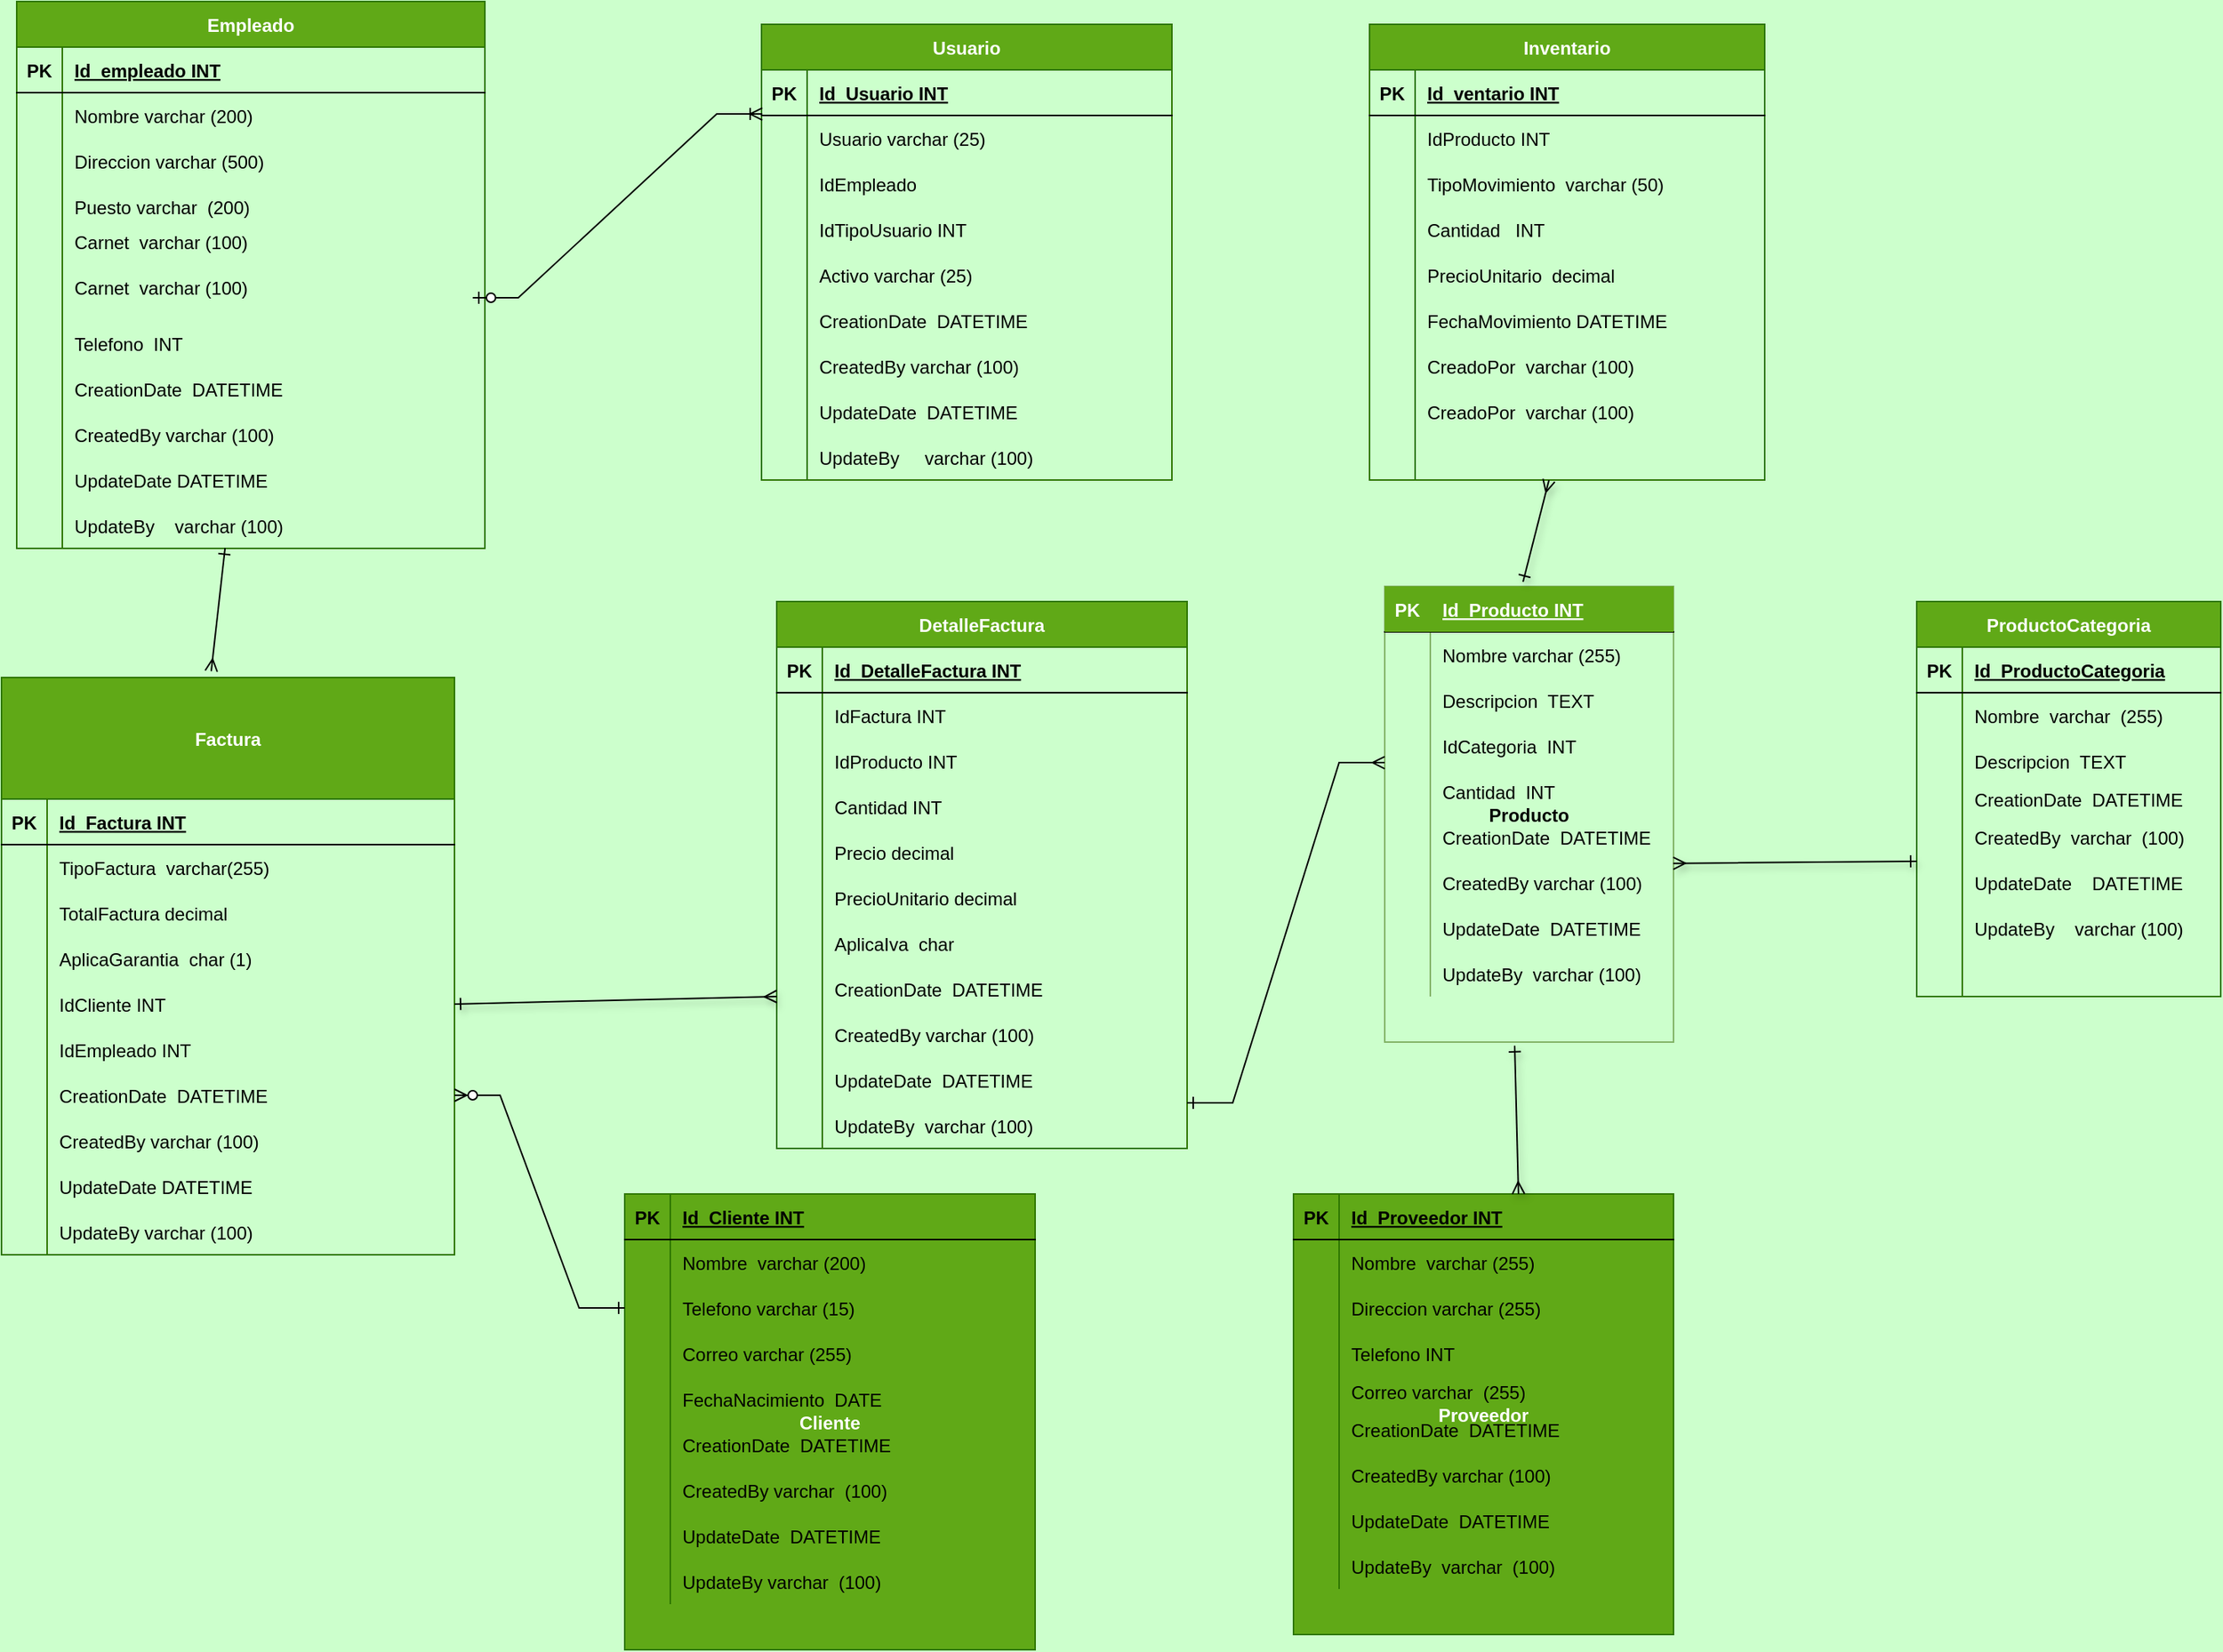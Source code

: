 <mxfile version="20.8.16" type="device"><diagram name="Página-1" id="0T_q7a7HVP5zaXY-4gBc"><mxGraphModel dx="2208" dy="1016" grid="1" gridSize="10" guides="1" tooltips="1" connect="1" arrows="1" fold="1" page="1" pageScale="1" pageWidth="827" pageHeight="1169" background="#CCFFCC" math="0" shadow="0"><root><mxCell id="0"/><mxCell id="1" parent="0"/><mxCell id="axCZxzGOJxcYafrpZEMX-26" value="Usuario" style="shape=table;startSize=30;container=1;collapsible=1;childLayout=tableLayout;fixedRows=1;rowLines=0;fontStyle=1;align=center;resizeLast=1;fillColor=#60a917;fontColor=#ffffff;strokeColor=#2D7600;" parent="1" vertex="1"><mxGeometry x="750" y="470" width="270" height="300" as="geometry"/></mxCell><mxCell id="axCZxzGOJxcYafrpZEMX-27" value="" style="shape=tableRow;horizontal=0;startSize=0;swimlaneHead=0;swimlaneBody=0;fillColor=none;collapsible=0;dropTarget=0;points=[[0,0.5],[1,0.5]];portConstraint=eastwest;top=0;left=0;right=0;bottom=1;" parent="axCZxzGOJxcYafrpZEMX-26" vertex="1"><mxGeometry y="30" width="270" height="30" as="geometry"/></mxCell><mxCell id="axCZxzGOJxcYafrpZEMX-28" value="PK" style="shape=partialRectangle;connectable=0;fillColor=none;top=0;left=0;bottom=0;right=0;fontStyle=1;overflow=hidden;" parent="axCZxzGOJxcYafrpZEMX-27" vertex="1"><mxGeometry width="30" height="30" as="geometry"><mxRectangle width="30" height="30" as="alternateBounds"/></mxGeometry></mxCell><mxCell id="axCZxzGOJxcYafrpZEMX-29" value="Id_Usuario INT" style="shape=partialRectangle;connectable=0;fillColor=none;top=0;left=0;bottom=0;right=0;align=left;spacingLeft=6;fontStyle=5;overflow=hidden;" parent="axCZxzGOJxcYafrpZEMX-27" vertex="1"><mxGeometry x="30" width="240" height="30" as="geometry"><mxRectangle width="240" height="30" as="alternateBounds"/></mxGeometry></mxCell><mxCell id="axCZxzGOJxcYafrpZEMX-30" value="" style="shape=tableRow;horizontal=0;startSize=0;swimlaneHead=0;swimlaneBody=0;fillColor=none;collapsible=0;dropTarget=0;points=[[0,0.5],[1,0.5]];portConstraint=eastwest;top=0;left=0;right=0;bottom=0;" parent="axCZxzGOJxcYafrpZEMX-26" vertex="1"><mxGeometry y="60" width="270" height="30" as="geometry"/></mxCell><mxCell id="axCZxzGOJxcYafrpZEMX-31" value="" style="shape=partialRectangle;connectable=0;fillColor=none;top=0;left=0;bottom=0;right=0;editable=1;overflow=hidden;" parent="axCZxzGOJxcYafrpZEMX-30" vertex="1"><mxGeometry width="30" height="30" as="geometry"><mxRectangle width="30" height="30" as="alternateBounds"/></mxGeometry></mxCell><mxCell id="axCZxzGOJxcYafrpZEMX-32" value="Usuario varchar (25)" style="shape=partialRectangle;connectable=0;fillColor=none;top=0;left=0;bottom=0;right=0;align=left;spacingLeft=6;overflow=hidden;" parent="axCZxzGOJxcYafrpZEMX-30" vertex="1"><mxGeometry x="30" width="240" height="30" as="geometry"><mxRectangle width="240" height="30" as="alternateBounds"/></mxGeometry></mxCell><mxCell id="axCZxzGOJxcYafrpZEMX-33" value="" style="shape=tableRow;horizontal=0;startSize=0;swimlaneHead=0;swimlaneBody=0;fillColor=none;collapsible=0;dropTarget=0;points=[[0,0.5],[1,0.5]];portConstraint=eastwest;top=0;left=0;right=0;bottom=0;" parent="axCZxzGOJxcYafrpZEMX-26" vertex="1"><mxGeometry y="90" width="270" height="30" as="geometry"/></mxCell><mxCell id="axCZxzGOJxcYafrpZEMX-34" value="" style="shape=partialRectangle;connectable=0;fillColor=none;top=0;left=0;bottom=0;right=0;editable=1;overflow=hidden;" parent="axCZxzGOJxcYafrpZEMX-33" vertex="1"><mxGeometry width="30" height="30" as="geometry"><mxRectangle width="30" height="30" as="alternateBounds"/></mxGeometry></mxCell><mxCell id="axCZxzGOJxcYafrpZEMX-35" value="IdEmpleado" style="shape=partialRectangle;connectable=0;fillColor=none;top=0;left=0;bottom=0;right=0;align=left;spacingLeft=6;overflow=hidden;" parent="axCZxzGOJxcYafrpZEMX-33" vertex="1"><mxGeometry x="30" width="240" height="30" as="geometry"><mxRectangle width="240" height="30" as="alternateBounds"/></mxGeometry></mxCell><mxCell id="axCZxzGOJxcYafrpZEMX-36" value="" style="shape=tableRow;horizontal=0;startSize=0;swimlaneHead=0;swimlaneBody=0;fillColor=none;collapsible=0;dropTarget=0;points=[[0,0.5],[1,0.5]];portConstraint=eastwest;top=0;left=0;right=0;bottom=0;" parent="axCZxzGOJxcYafrpZEMX-26" vertex="1"><mxGeometry y="120" width="270" height="30" as="geometry"/></mxCell><mxCell id="axCZxzGOJxcYafrpZEMX-37" value="" style="shape=partialRectangle;connectable=0;fillColor=none;top=0;left=0;bottom=0;right=0;editable=1;overflow=hidden;" parent="axCZxzGOJxcYafrpZEMX-36" vertex="1"><mxGeometry width="30" height="30" as="geometry"><mxRectangle width="30" height="30" as="alternateBounds"/></mxGeometry></mxCell><mxCell id="axCZxzGOJxcYafrpZEMX-38" value="IdTipoUsuario INT" style="shape=partialRectangle;connectable=0;fillColor=none;top=0;left=0;bottom=0;right=0;align=left;spacingLeft=6;overflow=hidden;" parent="axCZxzGOJxcYafrpZEMX-36" vertex="1"><mxGeometry x="30" width="240" height="30" as="geometry"><mxRectangle width="240" height="30" as="alternateBounds"/></mxGeometry></mxCell><mxCell id="axCZxzGOJxcYafrpZEMX-48" style="shape=tableRow;horizontal=0;startSize=0;swimlaneHead=0;swimlaneBody=0;fillColor=none;collapsible=0;dropTarget=0;points=[[0,0.5],[1,0.5]];portConstraint=eastwest;top=0;left=0;right=0;bottom=0;" parent="axCZxzGOJxcYafrpZEMX-26" vertex="1"><mxGeometry y="150" width="270" height="30" as="geometry"/></mxCell><mxCell id="axCZxzGOJxcYafrpZEMX-49" style="shape=partialRectangle;connectable=0;fillColor=none;top=0;left=0;bottom=0;right=0;editable=1;overflow=hidden;" parent="axCZxzGOJxcYafrpZEMX-48" vertex="1"><mxGeometry width="30" height="30" as="geometry"><mxRectangle width="30" height="30" as="alternateBounds"/></mxGeometry></mxCell><mxCell id="axCZxzGOJxcYafrpZEMX-50" value="Activo varchar (25)" style="shape=partialRectangle;connectable=0;fillColor=none;top=0;left=0;bottom=0;right=0;align=left;spacingLeft=6;overflow=hidden;" parent="axCZxzGOJxcYafrpZEMX-48" vertex="1"><mxGeometry x="30" width="240" height="30" as="geometry"><mxRectangle width="240" height="30" as="alternateBounds"/></mxGeometry></mxCell><mxCell id="axCZxzGOJxcYafrpZEMX-45" style="shape=tableRow;horizontal=0;startSize=0;swimlaneHead=0;swimlaneBody=0;fillColor=none;collapsible=0;dropTarget=0;points=[[0,0.5],[1,0.5]];portConstraint=eastwest;top=0;left=0;right=0;bottom=0;" parent="axCZxzGOJxcYafrpZEMX-26" vertex="1"><mxGeometry y="180" width="270" height="30" as="geometry"/></mxCell><mxCell id="axCZxzGOJxcYafrpZEMX-46" style="shape=partialRectangle;connectable=0;fillColor=none;top=0;left=0;bottom=0;right=0;editable=1;overflow=hidden;" parent="axCZxzGOJxcYafrpZEMX-45" vertex="1"><mxGeometry width="30" height="30" as="geometry"><mxRectangle width="30" height="30" as="alternateBounds"/></mxGeometry></mxCell><mxCell id="axCZxzGOJxcYafrpZEMX-47" value="CreationDate  DATETIME" style="shape=partialRectangle;connectable=0;fillColor=none;top=0;left=0;bottom=0;right=0;align=left;spacingLeft=6;overflow=hidden;" parent="axCZxzGOJxcYafrpZEMX-45" vertex="1"><mxGeometry x="30" width="240" height="30" as="geometry"><mxRectangle width="240" height="30" as="alternateBounds"/></mxGeometry></mxCell><mxCell id="axCZxzGOJxcYafrpZEMX-42" style="shape=tableRow;horizontal=0;startSize=0;swimlaneHead=0;swimlaneBody=0;fillColor=none;collapsible=0;dropTarget=0;points=[[0,0.5],[1,0.5]];portConstraint=eastwest;top=0;left=0;right=0;bottom=0;" parent="axCZxzGOJxcYafrpZEMX-26" vertex="1"><mxGeometry y="210" width="270" height="30" as="geometry"/></mxCell><mxCell id="axCZxzGOJxcYafrpZEMX-43" style="shape=partialRectangle;connectable=0;fillColor=none;top=0;left=0;bottom=0;right=0;editable=1;overflow=hidden;" parent="axCZxzGOJxcYafrpZEMX-42" vertex="1"><mxGeometry width="30" height="30" as="geometry"><mxRectangle width="30" height="30" as="alternateBounds"/></mxGeometry></mxCell><mxCell id="axCZxzGOJxcYafrpZEMX-44" value="CreatedBy varchar (100)" style="shape=partialRectangle;connectable=0;fillColor=none;top=0;left=0;bottom=0;right=0;align=left;spacingLeft=6;overflow=hidden;" parent="axCZxzGOJxcYafrpZEMX-42" vertex="1"><mxGeometry x="30" width="240" height="30" as="geometry"><mxRectangle width="240" height="30" as="alternateBounds"/></mxGeometry></mxCell><mxCell id="axCZxzGOJxcYafrpZEMX-39" style="shape=tableRow;horizontal=0;startSize=0;swimlaneHead=0;swimlaneBody=0;fillColor=none;collapsible=0;dropTarget=0;points=[[0,0.5],[1,0.5]];portConstraint=eastwest;top=0;left=0;right=0;bottom=0;" parent="axCZxzGOJxcYafrpZEMX-26" vertex="1"><mxGeometry y="240" width="270" height="30" as="geometry"/></mxCell><mxCell id="axCZxzGOJxcYafrpZEMX-40" style="shape=partialRectangle;connectable=0;fillColor=none;top=0;left=0;bottom=0;right=0;editable=1;overflow=hidden;" parent="axCZxzGOJxcYafrpZEMX-39" vertex="1"><mxGeometry width="30" height="30" as="geometry"><mxRectangle width="30" height="30" as="alternateBounds"/></mxGeometry></mxCell><mxCell id="axCZxzGOJxcYafrpZEMX-41" value="UpdateDate  DATETIME" style="shape=partialRectangle;connectable=0;fillColor=none;top=0;left=0;bottom=0;right=0;align=left;spacingLeft=6;overflow=hidden;" parent="axCZxzGOJxcYafrpZEMX-39" vertex="1"><mxGeometry x="30" width="240" height="30" as="geometry"><mxRectangle width="240" height="30" as="alternateBounds"/></mxGeometry></mxCell><mxCell id="axCZxzGOJxcYafrpZEMX-51" style="shape=tableRow;horizontal=0;startSize=0;swimlaneHead=0;swimlaneBody=0;fillColor=none;collapsible=0;dropTarget=0;points=[[0,0.5],[1,0.5]];portConstraint=eastwest;top=0;left=0;right=0;bottom=0;" parent="axCZxzGOJxcYafrpZEMX-26" vertex="1"><mxGeometry y="270" width="270" height="30" as="geometry"/></mxCell><mxCell id="axCZxzGOJxcYafrpZEMX-52" style="shape=partialRectangle;connectable=0;fillColor=none;top=0;left=0;bottom=0;right=0;editable=1;overflow=hidden;" parent="axCZxzGOJxcYafrpZEMX-51" vertex="1"><mxGeometry width="30" height="30" as="geometry"><mxRectangle width="30" height="30" as="alternateBounds"/></mxGeometry></mxCell><mxCell id="axCZxzGOJxcYafrpZEMX-53" value="UpdateBy     varchar (100)" style="shape=partialRectangle;connectable=0;fillColor=none;top=0;left=0;bottom=0;right=0;align=left;spacingLeft=6;overflow=hidden;" parent="axCZxzGOJxcYafrpZEMX-51" vertex="1"><mxGeometry x="30" width="240" height="30" as="geometry"><mxRectangle width="240" height="30" as="alternateBounds"/></mxGeometry></mxCell><mxCell id="axCZxzGOJxcYafrpZEMX-54" value="Empleado" style="shape=table;startSize=30;container=1;collapsible=1;childLayout=tableLayout;fixedRows=1;rowLines=0;fontStyle=1;align=center;resizeLast=1;fillColor=#60a917;fontColor=#ffffff;strokeColor=#2D7600;" parent="1" vertex="1"><mxGeometry x="260" y="455" width="308" height="360" as="geometry"/></mxCell><mxCell id="axCZxzGOJxcYafrpZEMX-55" value="" style="shape=tableRow;horizontal=0;startSize=0;swimlaneHead=0;swimlaneBody=0;fillColor=none;collapsible=0;dropTarget=0;points=[[0,0.5],[1,0.5]];portConstraint=eastwest;top=0;left=0;right=0;bottom=1;" parent="axCZxzGOJxcYafrpZEMX-54" vertex="1"><mxGeometry y="30" width="308" height="30" as="geometry"/></mxCell><mxCell id="axCZxzGOJxcYafrpZEMX-56" value="PK" style="shape=partialRectangle;connectable=0;fillColor=none;top=0;left=0;bottom=0;right=0;fontStyle=1;overflow=hidden;" parent="axCZxzGOJxcYafrpZEMX-55" vertex="1"><mxGeometry width="30" height="30" as="geometry"><mxRectangle width="30" height="30" as="alternateBounds"/></mxGeometry></mxCell><mxCell id="axCZxzGOJxcYafrpZEMX-57" value="Id_empleado INT" style="shape=partialRectangle;connectable=0;fillColor=none;top=0;left=0;bottom=0;right=0;align=left;spacingLeft=6;fontStyle=5;overflow=hidden;" parent="axCZxzGOJxcYafrpZEMX-55" vertex="1"><mxGeometry x="30" width="278" height="30" as="geometry"><mxRectangle width="278" height="30" as="alternateBounds"/></mxGeometry></mxCell><mxCell id="axCZxzGOJxcYafrpZEMX-58" value="" style="shape=tableRow;horizontal=0;startSize=0;swimlaneHead=0;swimlaneBody=0;fillColor=none;collapsible=0;dropTarget=0;points=[[0,0.5],[1,0.5]];portConstraint=eastwest;top=0;left=0;right=0;bottom=0;" parent="axCZxzGOJxcYafrpZEMX-54" vertex="1"><mxGeometry y="60" width="308" height="30" as="geometry"/></mxCell><mxCell id="axCZxzGOJxcYafrpZEMX-59" value="" style="shape=partialRectangle;connectable=0;fillColor=none;top=0;left=0;bottom=0;right=0;editable=1;overflow=hidden;" parent="axCZxzGOJxcYafrpZEMX-58" vertex="1"><mxGeometry width="30" height="30" as="geometry"><mxRectangle width="30" height="30" as="alternateBounds"/></mxGeometry></mxCell><mxCell id="axCZxzGOJxcYafrpZEMX-60" value="Nombre varchar (200)" style="shape=partialRectangle;connectable=0;fillColor=none;top=0;left=0;bottom=0;right=0;align=left;spacingLeft=6;overflow=hidden;" parent="axCZxzGOJxcYafrpZEMX-58" vertex="1"><mxGeometry x="30" width="278" height="30" as="geometry"><mxRectangle width="278" height="30" as="alternateBounds"/></mxGeometry></mxCell><mxCell id="axCZxzGOJxcYafrpZEMX-61" value="" style="shape=tableRow;horizontal=0;startSize=0;swimlaneHead=0;swimlaneBody=0;fillColor=none;collapsible=0;dropTarget=0;points=[[0,0.5],[1,0.5]];portConstraint=eastwest;top=0;left=0;right=0;bottom=0;" parent="axCZxzGOJxcYafrpZEMX-54" vertex="1"><mxGeometry y="90" width="308" height="30" as="geometry"/></mxCell><mxCell id="axCZxzGOJxcYafrpZEMX-62" value="" style="shape=partialRectangle;connectable=0;fillColor=none;top=0;left=0;bottom=0;right=0;editable=1;overflow=hidden;" parent="axCZxzGOJxcYafrpZEMX-61" vertex="1"><mxGeometry width="30" height="30" as="geometry"><mxRectangle width="30" height="30" as="alternateBounds"/></mxGeometry></mxCell><mxCell id="axCZxzGOJxcYafrpZEMX-63" value="Direccion varchar (500)" style="shape=partialRectangle;connectable=0;fillColor=none;top=0;left=0;bottom=0;right=0;align=left;spacingLeft=6;overflow=hidden;" parent="axCZxzGOJxcYafrpZEMX-61" vertex="1"><mxGeometry x="30" width="278" height="30" as="geometry"><mxRectangle width="278" height="30" as="alternateBounds"/></mxGeometry></mxCell><mxCell id="axCZxzGOJxcYafrpZEMX-64" value="" style="shape=tableRow;horizontal=0;startSize=0;swimlaneHead=0;swimlaneBody=0;fillColor=none;collapsible=0;dropTarget=0;points=[[0,0.5],[1,0.5]];portConstraint=eastwest;top=0;left=0;right=0;bottom=0;" parent="axCZxzGOJxcYafrpZEMX-54" vertex="1"><mxGeometry y="120" width="308" height="30" as="geometry"/></mxCell><mxCell id="axCZxzGOJxcYafrpZEMX-65" value="" style="shape=partialRectangle;connectable=0;fillColor=none;top=0;left=0;bottom=0;right=0;editable=1;overflow=hidden;" parent="axCZxzGOJxcYafrpZEMX-64" vertex="1"><mxGeometry width="30" height="30" as="geometry"><mxRectangle width="30" height="30" as="alternateBounds"/></mxGeometry></mxCell><mxCell id="axCZxzGOJxcYafrpZEMX-66" value="Puesto varchar  (200)" style="shape=partialRectangle;connectable=0;fillColor=none;top=0;left=0;bottom=0;right=0;align=left;spacingLeft=6;overflow=hidden;" parent="axCZxzGOJxcYafrpZEMX-64" vertex="1"><mxGeometry x="30" width="278" height="30" as="geometry"><mxRectangle width="278" height="30" as="alternateBounds"/></mxGeometry></mxCell><mxCell id="jv2S2LwefEmuq9dz-hGL-1" style="shape=tableRow;horizontal=0;startSize=0;swimlaneHead=0;swimlaneBody=0;fillColor=none;collapsible=0;dropTarget=0;points=[[0,0.5],[1,0.5]];portConstraint=eastwest;top=0;left=0;right=0;bottom=0;" vertex="1" parent="axCZxzGOJxcYafrpZEMX-54"><mxGeometry y="150" width="308" height="30" as="geometry"/></mxCell><mxCell id="jv2S2LwefEmuq9dz-hGL-2" style="shape=partialRectangle;connectable=0;fillColor=none;top=0;left=0;bottom=0;right=0;editable=1;overflow=hidden;" vertex="1" parent="jv2S2LwefEmuq9dz-hGL-1"><mxGeometry width="30" height="30" as="geometry"><mxRectangle width="30" height="30" as="alternateBounds"/></mxGeometry></mxCell><mxCell id="jv2S2LwefEmuq9dz-hGL-3" value="Carnet  varchar (100)&#10;" style="shape=partialRectangle;connectable=0;fillColor=none;top=0;left=0;bottom=0;right=0;align=left;spacingLeft=6;overflow=hidden;" vertex="1" parent="jv2S2LwefEmuq9dz-hGL-1"><mxGeometry x="30" width="278" height="30" as="geometry"><mxRectangle width="278" height="30" as="alternateBounds"/></mxGeometry></mxCell><mxCell id="axCZxzGOJxcYafrpZEMX-76" style="shape=tableRow;horizontal=0;startSize=0;swimlaneHead=0;swimlaneBody=0;fillColor=none;collapsible=0;dropTarget=0;points=[[0,0.5],[1,0.5]];portConstraint=eastwest;top=0;left=0;right=0;bottom=0;" parent="axCZxzGOJxcYafrpZEMX-54" vertex="1"><mxGeometry y="180" width="308" height="30" as="geometry"/></mxCell><mxCell id="axCZxzGOJxcYafrpZEMX-77" style="shape=partialRectangle;connectable=0;fillColor=none;top=0;left=0;bottom=0;right=0;editable=1;overflow=hidden;" parent="axCZxzGOJxcYafrpZEMX-76" vertex="1"><mxGeometry width="30" height="30" as="geometry"><mxRectangle width="30" height="30" as="alternateBounds"/></mxGeometry></mxCell><mxCell id="axCZxzGOJxcYafrpZEMX-78" value="Carnet  varchar (100)&#10;" style="shape=partialRectangle;connectable=0;fillColor=none;top=0;left=0;bottom=0;right=0;align=left;spacingLeft=6;overflow=hidden;" parent="axCZxzGOJxcYafrpZEMX-76" vertex="1"><mxGeometry x="30" width="278" height="30" as="geometry"><mxRectangle width="278" height="30" as="alternateBounds"/></mxGeometry></mxCell><mxCell id="axCZxzGOJxcYafrpZEMX-73" style="shape=tableRow;horizontal=0;startSize=0;swimlaneHead=0;swimlaneBody=0;fillColor=none;collapsible=0;dropTarget=0;points=[[0,0.5],[1,0.5]];portConstraint=eastwest;top=0;left=0;right=0;bottom=0;" parent="axCZxzGOJxcYafrpZEMX-54" vertex="1"><mxGeometry y="210" width="308" height="30" as="geometry"/></mxCell><mxCell id="axCZxzGOJxcYafrpZEMX-74" style="shape=partialRectangle;connectable=0;fillColor=none;top=0;left=0;bottom=0;right=0;editable=1;overflow=hidden;" parent="axCZxzGOJxcYafrpZEMX-73" vertex="1"><mxGeometry width="30" height="30" as="geometry"><mxRectangle width="30" height="30" as="alternateBounds"/></mxGeometry></mxCell><mxCell id="axCZxzGOJxcYafrpZEMX-75" value="Telefono  INT" style="shape=partialRectangle;connectable=0;fillColor=none;top=0;left=0;bottom=0;right=0;align=left;spacingLeft=6;overflow=hidden;" parent="axCZxzGOJxcYafrpZEMX-73" vertex="1"><mxGeometry x="30" width="278" height="30" as="geometry"><mxRectangle width="278" height="30" as="alternateBounds"/></mxGeometry></mxCell><mxCell id="axCZxzGOJxcYafrpZEMX-70" style="shape=tableRow;horizontal=0;startSize=0;swimlaneHead=0;swimlaneBody=0;fillColor=none;collapsible=0;dropTarget=0;points=[[0,0.5],[1,0.5]];portConstraint=eastwest;top=0;left=0;right=0;bottom=0;" parent="axCZxzGOJxcYafrpZEMX-54" vertex="1"><mxGeometry y="240" width="308" height="30" as="geometry"/></mxCell><mxCell id="axCZxzGOJxcYafrpZEMX-71" style="shape=partialRectangle;connectable=0;fillColor=none;top=0;left=0;bottom=0;right=0;editable=1;overflow=hidden;" parent="axCZxzGOJxcYafrpZEMX-70" vertex="1"><mxGeometry width="30" height="30" as="geometry"><mxRectangle width="30" height="30" as="alternateBounds"/></mxGeometry></mxCell><mxCell id="axCZxzGOJxcYafrpZEMX-72" value="CreationDate  DATETIME" style="shape=partialRectangle;connectable=0;fillColor=none;top=0;left=0;bottom=0;right=0;align=left;spacingLeft=6;overflow=hidden;" parent="axCZxzGOJxcYafrpZEMX-70" vertex="1"><mxGeometry x="30" width="278" height="30" as="geometry"><mxRectangle width="278" height="30" as="alternateBounds"/></mxGeometry></mxCell><mxCell id="axCZxzGOJxcYafrpZEMX-67" style="shape=tableRow;horizontal=0;startSize=0;swimlaneHead=0;swimlaneBody=0;fillColor=none;collapsible=0;dropTarget=0;points=[[0,0.5],[1,0.5]];portConstraint=eastwest;top=0;left=0;right=0;bottom=0;" parent="axCZxzGOJxcYafrpZEMX-54" vertex="1"><mxGeometry y="270" width="308" height="30" as="geometry"/></mxCell><mxCell id="axCZxzGOJxcYafrpZEMX-68" style="shape=partialRectangle;connectable=0;fillColor=none;top=0;left=0;bottom=0;right=0;editable=1;overflow=hidden;" parent="axCZxzGOJxcYafrpZEMX-67" vertex="1"><mxGeometry width="30" height="30" as="geometry"><mxRectangle width="30" height="30" as="alternateBounds"/></mxGeometry></mxCell><mxCell id="axCZxzGOJxcYafrpZEMX-69" value="CreatedBy varchar (100)" style="shape=partialRectangle;connectable=0;fillColor=none;top=0;left=0;bottom=0;right=0;align=left;spacingLeft=6;overflow=hidden;" parent="axCZxzGOJxcYafrpZEMX-67" vertex="1"><mxGeometry x="30" width="278" height="30" as="geometry"><mxRectangle width="278" height="30" as="alternateBounds"/></mxGeometry></mxCell><mxCell id="axCZxzGOJxcYafrpZEMX-79" style="shape=tableRow;horizontal=0;startSize=0;swimlaneHead=0;swimlaneBody=0;fillColor=none;collapsible=0;dropTarget=0;points=[[0,0.5],[1,0.5]];portConstraint=eastwest;top=0;left=0;right=0;bottom=0;" parent="axCZxzGOJxcYafrpZEMX-54" vertex="1"><mxGeometry y="300" width="308" height="30" as="geometry"/></mxCell><mxCell id="axCZxzGOJxcYafrpZEMX-80" style="shape=partialRectangle;connectable=0;fillColor=none;top=0;left=0;bottom=0;right=0;editable=1;overflow=hidden;" parent="axCZxzGOJxcYafrpZEMX-79" vertex="1"><mxGeometry width="30" height="30" as="geometry"><mxRectangle width="30" height="30" as="alternateBounds"/></mxGeometry></mxCell><mxCell id="axCZxzGOJxcYafrpZEMX-81" value="UpdateDate DATETIME" style="shape=partialRectangle;connectable=0;fillColor=none;top=0;left=0;bottom=0;right=0;align=left;spacingLeft=6;overflow=hidden;" parent="axCZxzGOJxcYafrpZEMX-79" vertex="1"><mxGeometry x="30" width="278" height="30" as="geometry"><mxRectangle width="278" height="30" as="alternateBounds"/></mxGeometry></mxCell><mxCell id="axCZxzGOJxcYafrpZEMX-82" style="shape=tableRow;horizontal=0;startSize=0;swimlaneHead=0;swimlaneBody=0;fillColor=none;collapsible=0;dropTarget=0;points=[[0,0.5],[1,0.5]];portConstraint=eastwest;top=0;left=0;right=0;bottom=0;" parent="axCZxzGOJxcYafrpZEMX-54" vertex="1"><mxGeometry y="330" width="308" height="30" as="geometry"/></mxCell><mxCell id="axCZxzGOJxcYafrpZEMX-83" style="shape=partialRectangle;connectable=0;fillColor=none;top=0;left=0;bottom=0;right=0;editable=1;overflow=hidden;" parent="axCZxzGOJxcYafrpZEMX-82" vertex="1"><mxGeometry width="30" height="30" as="geometry"><mxRectangle width="30" height="30" as="alternateBounds"/></mxGeometry></mxCell><mxCell id="axCZxzGOJxcYafrpZEMX-84" value="UpdateBy    varchar (100)" style="shape=partialRectangle;connectable=0;fillColor=none;top=0;left=0;bottom=0;right=0;align=left;spacingLeft=6;overflow=hidden;" parent="axCZxzGOJxcYafrpZEMX-82" vertex="1"><mxGeometry x="30" width="278" height="30" as="geometry"><mxRectangle width="278" height="30" as="alternateBounds"/></mxGeometry></mxCell><mxCell id="axCZxzGOJxcYafrpZEMX-110" value="Factura" style="shape=table;startSize=80;container=1;collapsible=1;childLayout=tableLayout;fixedRows=1;rowLines=0;fontStyle=1;align=center;resizeLast=1;fillColor=#60a917;fontColor=#ffffff;strokeColor=#2D7600;" parent="1" vertex="1"><mxGeometry x="250" y="900" width="298" height="380" as="geometry"/></mxCell><mxCell id="axCZxzGOJxcYafrpZEMX-111" value="" style="shape=tableRow;horizontal=0;startSize=0;swimlaneHead=0;swimlaneBody=0;fillColor=none;collapsible=0;dropTarget=0;points=[[0,0.5],[1,0.5]];portConstraint=eastwest;top=0;left=0;right=0;bottom=1;" parent="axCZxzGOJxcYafrpZEMX-110" vertex="1"><mxGeometry y="80" width="298" height="30" as="geometry"/></mxCell><mxCell id="axCZxzGOJxcYafrpZEMX-112" value="PK" style="shape=partialRectangle;connectable=0;fillColor=none;top=0;left=0;bottom=0;right=0;fontStyle=1;overflow=hidden;" parent="axCZxzGOJxcYafrpZEMX-111" vertex="1"><mxGeometry width="30" height="30" as="geometry"><mxRectangle width="30" height="30" as="alternateBounds"/></mxGeometry></mxCell><mxCell id="axCZxzGOJxcYafrpZEMX-113" value="Id_Factura INT" style="shape=partialRectangle;connectable=0;fillColor=none;top=0;left=0;bottom=0;right=0;align=left;spacingLeft=6;fontStyle=5;overflow=hidden;" parent="axCZxzGOJxcYafrpZEMX-111" vertex="1"><mxGeometry x="30" width="268" height="30" as="geometry"><mxRectangle width="268" height="30" as="alternateBounds"/></mxGeometry></mxCell><mxCell id="axCZxzGOJxcYafrpZEMX-114" value="" style="shape=tableRow;horizontal=0;startSize=0;swimlaneHead=0;swimlaneBody=0;fillColor=none;collapsible=0;dropTarget=0;points=[[0,0.5],[1,0.5]];portConstraint=eastwest;top=0;left=0;right=0;bottom=0;" parent="axCZxzGOJxcYafrpZEMX-110" vertex="1"><mxGeometry y="110" width="298" height="30" as="geometry"/></mxCell><mxCell id="axCZxzGOJxcYafrpZEMX-115" value="" style="shape=partialRectangle;connectable=0;fillColor=none;top=0;left=0;bottom=0;right=0;editable=1;overflow=hidden;" parent="axCZxzGOJxcYafrpZEMX-114" vertex="1"><mxGeometry width="30" height="30" as="geometry"><mxRectangle width="30" height="30" as="alternateBounds"/></mxGeometry></mxCell><mxCell id="axCZxzGOJxcYafrpZEMX-116" value="TipoFactura  varchar(255)" style="shape=partialRectangle;connectable=0;fillColor=none;top=0;left=0;bottom=0;right=0;align=left;spacingLeft=6;overflow=hidden;" parent="axCZxzGOJxcYafrpZEMX-114" vertex="1"><mxGeometry x="30" width="268" height="30" as="geometry"><mxRectangle width="268" height="30" as="alternateBounds"/></mxGeometry></mxCell><mxCell id="axCZxzGOJxcYafrpZEMX-117" value="" style="shape=tableRow;horizontal=0;startSize=0;swimlaneHead=0;swimlaneBody=0;fillColor=none;collapsible=0;dropTarget=0;points=[[0,0.5],[1,0.5]];portConstraint=eastwest;top=0;left=0;right=0;bottom=0;" parent="axCZxzGOJxcYafrpZEMX-110" vertex="1"><mxGeometry y="140" width="298" height="30" as="geometry"/></mxCell><mxCell id="axCZxzGOJxcYafrpZEMX-118" value="" style="shape=partialRectangle;connectable=0;fillColor=none;top=0;left=0;bottom=0;right=0;editable=1;overflow=hidden;" parent="axCZxzGOJxcYafrpZEMX-117" vertex="1"><mxGeometry width="30" height="30" as="geometry"><mxRectangle width="30" height="30" as="alternateBounds"/></mxGeometry></mxCell><mxCell id="axCZxzGOJxcYafrpZEMX-119" value="TotalFactura decimal" style="shape=partialRectangle;connectable=0;fillColor=none;top=0;left=0;bottom=0;right=0;align=left;spacingLeft=6;overflow=hidden;" parent="axCZxzGOJxcYafrpZEMX-117" vertex="1"><mxGeometry x="30" width="268" height="30" as="geometry"><mxRectangle width="268" height="30" as="alternateBounds"/></mxGeometry></mxCell><mxCell id="axCZxzGOJxcYafrpZEMX-120" value="" style="shape=tableRow;horizontal=0;startSize=0;swimlaneHead=0;swimlaneBody=0;fillColor=none;collapsible=0;dropTarget=0;points=[[0,0.5],[1,0.5]];portConstraint=eastwest;top=0;left=0;right=0;bottom=0;" parent="axCZxzGOJxcYafrpZEMX-110" vertex="1"><mxGeometry y="170" width="298" height="30" as="geometry"/></mxCell><mxCell id="axCZxzGOJxcYafrpZEMX-121" value="" style="shape=partialRectangle;connectable=0;fillColor=none;top=0;left=0;bottom=0;right=0;editable=1;overflow=hidden;" parent="axCZxzGOJxcYafrpZEMX-120" vertex="1"><mxGeometry width="30" height="30" as="geometry"><mxRectangle width="30" height="30" as="alternateBounds"/></mxGeometry></mxCell><mxCell id="axCZxzGOJxcYafrpZEMX-122" value="AplicaGarantia  char (1)" style="shape=partialRectangle;connectable=0;fillColor=none;top=0;left=0;bottom=0;right=0;align=left;spacingLeft=6;overflow=hidden;" parent="axCZxzGOJxcYafrpZEMX-120" vertex="1"><mxGeometry x="30" width="268" height="30" as="geometry"><mxRectangle width="268" height="30" as="alternateBounds"/></mxGeometry></mxCell><mxCell id="axCZxzGOJxcYafrpZEMX-129" style="shape=tableRow;horizontal=0;startSize=0;swimlaneHead=0;swimlaneBody=0;fillColor=none;collapsible=0;dropTarget=0;points=[[0,0.5],[1,0.5]];portConstraint=eastwest;top=0;left=0;right=0;bottom=0;" parent="axCZxzGOJxcYafrpZEMX-110" vertex="1"><mxGeometry y="200" width="298" height="30" as="geometry"/></mxCell><mxCell id="axCZxzGOJxcYafrpZEMX-130" style="shape=partialRectangle;connectable=0;fillColor=none;top=0;left=0;bottom=0;right=0;editable=1;overflow=hidden;" parent="axCZxzGOJxcYafrpZEMX-129" vertex="1"><mxGeometry width="30" height="30" as="geometry"><mxRectangle width="30" height="30" as="alternateBounds"/></mxGeometry></mxCell><mxCell id="axCZxzGOJxcYafrpZEMX-131" value="IdCliente INT" style="shape=partialRectangle;connectable=0;fillColor=none;top=0;left=0;bottom=0;right=0;align=left;spacingLeft=6;overflow=hidden;" parent="axCZxzGOJxcYafrpZEMX-129" vertex="1"><mxGeometry x="30" width="268" height="30" as="geometry"><mxRectangle width="268" height="30" as="alternateBounds"/></mxGeometry></mxCell><mxCell id="axCZxzGOJxcYafrpZEMX-126" style="shape=tableRow;horizontal=0;startSize=0;swimlaneHead=0;swimlaneBody=0;fillColor=none;collapsible=0;dropTarget=0;points=[[0,0.5],[1,0.5]];portConstraint=eastwest;top=0;left=0;right=0;bottom=0;" parent="axCZxzGOJxcYafrpZEMX-110" vertex="1"><mxGeometry y="230" width="298" height="30" as="geometry"/></mxCell><mxCell id="axCZxzGOJxcYafrpZEMX-127" style="shape=partialRectangle;connectable=0;fillColor=none;top=0;left=0;bottom=0;right=0;editable=1;overflow=hidden;" parent="axCZxzGOJxcYafrpZEMX-126" vertex="1"><mxGeometry width="30" height="30" as="geometry"><mxRectangle width="30" height="30" as="alternateBounds"/></mxGeometry></mxCell><mxCell id="axCZxzGOJxcYafrpZEMX-128" value="IdEmpleado INT" style="shape=partialRectangle;connectable=0;fillColor=none;top=0;left=0;bottom=0;right=0;align=left;spacingLeft=6;overflow=hidden;" parent="axCZxzGOJxcYafrpZEMX-126" vertex="1"><mxGeometry x="30" width="268" height="30" as="geometry"><mxRectangle width="268" height="30" as="alternateBounds"/></mxGeometry></mxCell><mxCell id="axCZxzGOJxcYafrpZEMX-123" style="shape=tableRow;horizontal=0;startSize=0;swimlaneHead=0;swimlaneBody=0;fillColor=none;collapsible=0;dropTarget=0;points=[[0,0.5],[1,0.5]];portConstraint=eastwest;top=0;left=0;right=0;bottom=0;" parent="axCZxzGOJxcYafrpZEMX-110" vertex="1"><mxGeometry y="260" width="298" height="30" as="geometry"/></mxCell><mxCell id="axCZxzGOJxcYafrpZEMX-124" style="shape=partialRectangle;connectable=0;fillColor=none;top=0;left=0;bottom=0;right=0;editable=1;overflow=hidden;" parent="axCZxzGOJxcYafrpZEMX-123" vertex="1"><mxGeometry width="30" height="30" as="geometry"><mxRectangle width="30" height="30" as="alternateBounds"/></mxGeometry></mxCell><mxCell id="axCZxzGOJxcYafrpZEMX-125" value="CreationDate  DATETIME" style="shape=partialRectangle;connectable=0;fillColor=none;top=0;left=0;bottom=0;right=0;align=left;spacingLeft=6;overflow=hidden;" parent="axCZxzGOJxcYafrpZEMX-123" vertex="1"><mxGeometry x="30" width="268" height="30" as="geometry"><mxRectangle width="268" height="30" as="alternateBounds"/></mxGeometry></mxCell><mxCell id="axCZxzGOJxcYafrpZEMX-141" style="shape=tableRow;horizontal=0;startSize=0;swimlaneHead=0;swimlaneBody=0;fillColor=none;collapsible=0;dropTarget=0;points=[[0,0.5],[1,0.5]];portConstraint=eastwest;top=0;left=0;right=0;bottom=0;" parent="axCZxzGOJxcYafrpZEMX-110" vertex="1"><mxGeometry y="290" width="298" height="30" as="geometry"/></mxCell><mxCell id="axCZxzGOJxcYafrpZEMX-142" style="shape=partialRectangle;connectable=0;fillColor=none;top=0;left=0;bottom=0;right=0;editable=1;overflow=hidden;" parent="axCZxzGOJxcYafrpZEMX-141" vertex="1"><mxGeometry width="30" height="30" as="geometry"><mxRectangle width="30" height="30" as="alternateBounds"/></mxGeometry></mxCell><mxCell id="axCZxzGOJxcYafrpZEMX-143" value="CreatedBy varchar (100)" style="shape=partialRectangle;connectable=0;fillColor=none;top=0;left=0;bottom=0;right=0;align=left;spacingLeft=6;overflow=hidden;" parent="axCZxzGOJxcYafrpZEMX-141" vertex="1"><mxGeometry x="30" width="268" height="30" as="geometry"><mxRectangle width="268" height="30" as="alternateBounds"/></mxGeometry></mxCell><mxCell id="axCZxzGOJxcYafrpZEMX-135" style="shape=tableRow;horizontal=0;startSize=0;swimlaneHead=0;swimlaneBody=0;fillColor=none;collapsible=0;dropTarget=0;points=[[0,0.5],[1,0.5]];portConstraint=eastwest;top=0;left=0;right=0;bottom=0;" parent="axCZxzGOJxcYafrpZEMX-110" vertex="1"><mxGeometry y="320" width="298" height="30" as="geometry"/></mxCell><mxCell id="axCZxzGOJxcYafrpZEMX-136" style="shape=partialRectangle;connectable=0;fillColor=none;top=0;left=0;bottom=0;right=0;editable=1;overflow=hidden;" parent="axCZxzGOJxcYafrpZEMX-135" vertex="1"><mxGeometry width="30" height="30" as="geometry"><mxRectangle width="30" height="30" as="alternateBounds"/></mxGeometry></mxCell><mxCell id="axCZxzGOJxcYafrpZEMX-137" value="UpdateDate DATETIME" style="shape=partialRectangle;connectable=0;fillColor=none;top=0;left=0;bottom=0;right=0;align=left;spacingLeft=6;overflow=hidden;" parent="axCZxzGOJxcYafrpZEMX-135" vertex="1"><mxGeometry x="30" width="268" height="30" as="geometry"><mxRectangle width="268" height="30" as="alternateBounds"/></mxGeometry></mxCell><mxCell id="axCZxzGOJxcYafrpZEMX-132" style="shape=tableRow;horizontal=0;startSize=0;swimlaneHead=0;swimlaneBody=0;fillColor=none;collapsible=0;dropTarget=0;points=[[0,0.5],[1,0.5]];portConstraint=eastwest;top=0;left=0;right=0;bottom=0;" parent="axCZxzGOJxcYafrpZEMX-110" vertex="1"><mxGeometry y="350" width="298" height="30" as="geometry"/></mxCell><mxCell id="axCZxzGOJxcYafrpZEMX-133" style="shape=partialRectangle;connectable=0;fillColor=none;top=0;left=0;bottom=0;right=0;editable=1;overflow=hidden;" parent="axCZxzGOJxcYafrpZEMX-132" vertex="1"><mxGeometry width="30" height="30" as="geometry"><mxRectangle width="30" height="30" as="alternateBounds"/></mxGeometry></mxCell><mxCell id="axCZxzGOJxcYafrpZEMX-134" value="UpdateBy varchar (100)" style="shape=partialRectangle;connectable=0;fillColor=none;top=0;left=0;bottom=0;right=0;align=left;spacingLeft=6;overflow=hidden;" parent="axCZxzGOJxcYafrpZEMX-132" vertex="1"><mxGeometry x="30" width="268" height="30" as="geometry"><mxRectangle width="268" height="30" as="alternateBounds"/></mxGeometry></mxCell><mxCell id="axCZxzGOJxcYafrpZEMX-144" value="DetalleFactura" style="shape=table;startSize=30;container=1;collapsible=1;childLayout=tableLayout;fixedRows=1;rowLines=0;fontStyle=1;align=center;resizeLast=1;fillColor=#60a917;fontColor=#ffffff;strokeColor=#2D7600;" parent="1" vertex="1"><mxGeometry x="760" y="850" width="270" height="360" as="geometry"/></mxCell><mxCell id="axCZxzGOJxcYafrpZEMX-145" value="" style="shape=tableRow;horizontal=0;startSize=0;swimlaneHead=0;swimlaneBody=0;fillColor=none;collapsible=0;dropTarget=0;points=[[0,0.5],[1,0.5]];portConstraint=eastwest;top=0;left=0;right=0;bottom=1;" parent="axCZxzGOJxcYafrpZEMX-144" vertex="1"><mxGeometry y="30" width="270" height="30" as="geometry"/></mxCell><mxCell id="axCZxzGOJxcYafrpZEMX-146" value="PK" style="shape=partialRectangle;connectable=0;fillColor=none;top=0;left=0;bottom=0;right=0;fontStyle=1;overflow=hidden;" parent="axCZxzGOJxcYafrpZEMX-145" vertex="1"><mxGeometry width="30" height="30" as="geometry"><mxRectangle width="30" height="30" as="alternateBounds"/></mxGeometry></mxCell><mxCell id="axCZxzGOJxcYafrpZEMX-147" value="Id_DetalleFactura INT" style="shape=partialRectangle;connectable=0;fillColor=none;top=0;left=0;bottom=0;right=0;align=left;spacingLeft=6;fontStyle=5;overflow=hidden;" parent="axCZxzGOJxcYafrpZEMX-145" vertex="1"><mxGeometry x="30" width="240" height="30" as="geometry"><mxRectangle width="240" height="30" as="alternateBounds"/></mxGeometry></mxCell><mxCell id="axCZxzGOJxcYafrpZEMX-148" value="" style="shape=tableRow;horizontal=0;startSize=0;swimlaneHead=0;swimlaneBody=0;fillColor=none;collapsible=0;dropTarget=0;points=[[0,0.5],[1,0.5]];portConstraint=eastwest;top=0;left=0;right=0;bottom=0;" parent="axCZxzGOJxcYafrpZEMX-144" vertex="1"><mxGeometry y="60" width="270" height="30" as="geometry"/></mxCell><mxCell id="axCZxzGOJxcYafrpZEMX-149" value="" style="shape=partialRectangle;connectable=0;fillColor=none;top=0;left=0;bottom=0;right=0;editable=1;overflow=hidden;" parent="axCZxzGOJxcYafrpZEMX-148" vertex="1"><mxGeometry width="30" height="30" as="geometry"><mxRectangle width="30" height="30" as="alternateBounds"/></mxGeometry></mxCell><mxCell id="axCZxzGOJxcYafrpZEMX-150" value="IdFactura INT" style="shape=partialRectangle;connectable=0;fillColor=none;top=0;left=0;bottom=0;right=0;align=left;spacingLeft=6;overflow=hidden;" parent="axCZxzGOJxcYafrpZEMX-148" vertex="1"><mxGeometry x="30" width="240" height="30" as="geometry"><mxRectangle width="240" height="30" as="alternateBounds"/></mxGeometry></mxCell><mxCell id="axCZxzGOJxcYafrpZEMX-151" value="" style="shape=tableRow;horizontal=0;startSize=0;swimlaneHead=0;swimlaneBody=0;fillColor=none;collapsible=0;dropTarget=0;points=[[0,0.5],[1,0.5]];portConstraint=eastwest;top=0;left=0;right=0;bottom=0;" parent="axCZxzGOJxcYafrpZEMX-144" vertex="1"><mxGeometry y="90" width="270" height="30" as="geometry"/></mxCell><mxCell id="axCZxzGOJxcYafrpZEMX-152" value="" style="shape=partialRectangle;connectable=0;fillColor=none;top=0;left=0;bottom=0;right=0;editable=1;overflow=hidden;" parent="axCZxzGOJxcYafrpZEMX-151" vertex="1"><mxGeometry width="30" height="30" as="geometry"><mxRectangle width="30" height="30" as="alternateBounds"/></mxGeometry></mxCell><mxCell id="axCZxzGOJxcYafrpZEMX-153" value="IdProducto INT" style="shape=partialRectangle;connectable=0;fillColor=none;top=0;left=0;bottom=0;right=0;align=left;spacingLeft=6;overflow=hidden;" parent="axCZxzGOJxcYafrpZEMX-151" vertex="1"><mxGeometry x="30" width="240" height="30" as="geometry"><mxRectangle width="240" height="30" as="alternateBounds"/></mxGeometry></mxCell><mxCell id="axCZxzGOJxcYafrpZEMX-154" value="" style="shape=tableRow;horizontal=0;startSize=0;swimlaneHead=0;swimlaneBody=0;fillColor=none;collapsible=0;dropTarget=0;points=[[0,0.5],[1,0.5]];portConstraint=eastwest;top=0;left=0;right=0;bottom=0;" parent="axCZxzGOJxcYafrpZEMX-144" vertex="1"><mxGeometry y="120" width="270" height="30" as="geometry"/></mxCell><mxCell id="axCZxzGOJxcYafrpZEMX-155" value="" style="shape=partialRectangle;connectable=0;fillColor=none;top=0;left=0;bottom=0;right=0;editable=1;overflow=hidden;" parent="axCZxzGOJxcYafrpZEMX-154" vertex="1"><mxGeometry width="30" height="30" as="geometry"><mxRectangle width="30" height="30" as="alternateBounds"/></mxGeometry></mxCell><mxCell id="axCZxzGOJxcYafrpZEMX-156" value="Cantidad INT" style="shape=partialRectangle;connectable=0;fillColor=none;top=0;left=0;bottom=0;right=0;align=left;spacingLeft=6;overflow=hidden;" parent="axCZxzGOJxcYafrpZEMX-154" vertex="1"><mxGeometry x="30" width="240" height="30" as="geometry"><mxRectangle width="240" height="30" as="alternateBounds"/></mxGeometry></mxCell><mxCell id="axCZxzGOJxcYafrpZEMX-169" style="shape=tableRow;horizontal=0;startSize=0;swimlaneHead=0;swimlaneBody=0;fillColor=none;collapsible=0;dropTarget=0;points=[[0,0.5],[1,0.5]];portConstraint=eastwest;top=0;left=0;right=0;bottom=0;" parent="axCZxzGOJxcYafrpZEMX-144" vertex="1"><mxGeometry y="150" width="270" height="30" as="geometry"/></mxCell><mxCell id="axCZxzGOJxcYafrpZEMX-170" style="shape=partialRectangle;connectable=0;fillColor=none;top=0;left=0;bottom=0;right=0;editable=1;overflow=hidden;" parent="axCZxzGOJxcYafrpZEMX-169" vertex="1"><mxGeometry width="30" height="30" as="geometry"><mxRectangle width="30" height="30" as="alternateBounds"/></mxGeometry></mxCell><mxCell id="axCZxzGOJxcYafrpZEMX-171" value="Precio decimal" style="shape=partialRectangle;connectable=0;fillColor=none;top=0;left=0;bottom=0;right=0;align=left;spacingLeft=6;overflow=hidden;" parent="axCZxzGOJxcYafrpZEMX-169" vertex="1"><mxGeometry x="30" width="240" height="30" as="geometry"><mxRectangle width="240" height="30" as="alternateBounds"/></mxGeometry></mxCell><mxCell id="axCZxzGOJxcYafrpZEMX-166" style="shape=tableRow;horizontal=0;startSize=0;swimlaneHead=0;swimlaneBody=0;fillColor=none;collapsible=0;dropTarget=0;points=[[0,0.5],[1,0.5]];portConstraint=eastwest;top=0;left=0;right=0;bottom=0;" parent="axCZxzGOJxcYafrpZEMX-144" vertex="1"><mxGeometry y="180" width="270" height="30" as="geometry"/></mxCell><mxCell id="axCZxzGOJxcYafrpZEMX-167" style="shape=partialRectangle;connectable=0;fillColor=none;top=0;left=0;bottom=0;right=0;editable=1;overflow=hidden;" parent="axCZxzGOJxcYafrpZEMX-166" vertex="1"><mxGeometry width="30" height="30" as="geometry"><mxRectangle width="30" height="30" as="alternateBounds"/></mxGeometry></mxCell><mxCell id="axCZxzGOJxcYafrpZEMX-168" value="PrecioUnitario decimal" style="shape=partialRectangle;connectable=0;fillColor=none;top=0;left=0;bottom=0;right=0;align=left;spacingLeft=6;overflow=hidden;" parent="axCZxzGOJxcYafrpZEMX-166" vertex="1"><mxGeometry x="30" width="240" height="30" as="geometry"><mxRectangle width="240" height="30" as="alternateBounds"/></mxGeometry></mxCell><mxCell id="axCZxzGOJxcYafrpZEMX-163" style="shape=tableRow;horizontal=0;startSize=0;swimlaneHead=0;swimlaneBody=0;fillColor=none;collapsible=0;dropTarget=0;points=[[0,0.5],[1,0.5]];portConstraint=eastwest;top=0;left=0;right=0;bottom=0;" parent="axCZxzGOJxcYafrpZEMX-144" vertex="1"><mxGeometry y="210" width="270" height="30" as="geometry"/></mxCell><mxCell id="axCZxzGOJxcYafrpZEMX-164" style="shape=partialRectangle;connectable=0;fillColor=none;top=0;left=0;bottom=0;right=0;editable=1;overflow=hidden;" parent="axCZxzGOJxcYafrpZEMX-163" vertex="1"><mxGeometry width="30" height="30" as="geometry"><mxRectangle width="30" height="30" as="alternateBounds"/></mxGeometry></mxCell><mxCell id="axCZxzGOJxcYafrpZEMX-165" value="AplicaIva  char" style="shape=partialRectangle;connectable=0;fillColor=none;top=0;left=0;bottom=0;right=0;align=left;spacingLeft=6;overflow=hidden;" parent="axCZxzGOJxcYafrpZEMX-163" vertex="1"><mxGeometry x="30" width="240" height="30" as="geometry"><mxRectangle width="240" height="30" as="alternateBounds"/></mxGeometry></mxCell><mxCell id="axCZxzGOJxcYafrpZEMX-160" style="shape=tableRow;horizontal=0;startSize=0;swimlaneHead=0;swimlaneBody=0;fillColor=none;collapsible=0;dropTarget=0;points=[[0,0.5],[1,0.5]];portConstraint=eastwest;top=0;left=0;right=0;bottom=0;" parent="axCZxzGOJxcYafrpZEMX-144" vertex="1"><mxGeometry y="240" width="270" height="30" as="geometry"/></mxCell><mxCell id="axCZxzGOJxcYafrpZEMX-161" style="shape=partialRectangle;connectable=0;fillColor=none;top=0;left=0;bottom=0;right=0;editable=1;overflow=hidden;" parent="axCZxzGOJxcYafrpZEMX-160" vertex="1"><mxGeometry width="30" height="30" as="geometry"><mxRectangle width="30" height="30" as="alternateBounds"/></mxGeometry></mxCell><mxCell id="axCZxzGOJxcYafrpZEMX-162" value="CreationDate  DATETIME" style="shape=partialRectangle;connectable=0;fillColor=none;top=0;left=0;bottom=0;right=0;align=left;spacingLeft=6;overflow=hidden;" parent="axCZxzGOJxcYafrpZEMX-160" vertex="1"><mxGeometry x="30" width="240" height="30" as="geometry"><mxRectangle width="240" height="30" as="alternateBounds"/></mxGeometry></mxCell><mxCell id="axCZxzGOJxcYafrpZEMX-175" style="shape=tableRow;horizontal=0;startSize=0;swimlaneHead=0;swimlaneBody=0;fillColor=none;collapsible=0;dropTarget=0;points=[[0,0.5],[1,0.5]];portConstraint=eastwest;top=0;left=0;right=0;bottom=0;" parent="axCZxzGOJxcYafrpZEMX-144" vertex="1"><mxGeometry y="270" width="270" height="30" as="geometry"/></mxCell><mxCell id="axCZxzGOJxcYafrpZEMX-176" style="shape=partialRectangle;connectable=0;fillColor=none;top=0;left=0;bottom=0;right=0;editable=1;overflow=hidden;" parent="axCZxzGOJxcYafrpZEMX-175" vertex="1"><mxGeometry width="30" height="30" as="geometry"><mxRectangle width="30" height="30" as="alternateBounds"/></mxGeometry></mxCell><mxCell id="axCZxzGOJxcYafrpZEMX-177" value="CreatedBy varchar (100)" style="shape=partialRectangle;connectable=0;fillColor=none;top=0;left=0;bottom=0;right=0;align=left;spacingLeft=6;overflow=hidden;" parent="axCZxzGOJxcYafrpZEMX-175" vertex="1"><mxGeometry x="30" width="240" height="30" as="geometry"><mxRectangle width="240" height="30" as="alternateBounds"/></mxGeometry></mxCell><mxCell id="axCZxzGOJxcYafrpZEMX-172" style="shape=tableRow;horizontal=0;startSize=0;swimlaneHead=0;swimlaneBody=0;fillColor=none;collapsible=0;dropTarget=0;points=[[0,0.5],[1,0.5]];portConstraint=eastwest;top=0;left=0;right=0;bottom=0;" parent="axCZxzGOJxcYafrpZEMX-144" vertex="1"><mxGeometry y="300" width="270" height="30" as="geometry"/></mxCell><mxCell id="axCZxzGOJxcYafrpZEMX-173" style="shape=partialRectangle;connectable=0;fillColor=none;top=0;left=0;bottom=0;right=0;editable=1;overflow=hidden;" parent="axCZxzGOJxcYafrpZEMX-172" vertex="1"><mxGeometry width="30" height="30" as="geometry"><mxRectangle width="30" height="30" as="alternateBounds"/></mxGeometry></mxCell><mxCell id="axCZxzGOJxcYafrpZEMX-174" value="UpdateDate  DATETIME" style="shape=partialRectangle;connectable=0;fillColor=none;top=0;left=0;bottom=0;right=0;align=left;spacingLeft=6;overflow=hidden;" parent="axCZxzGOJxcYafrpZEMX-172" vertex="1"><mxGeometry x="30" width="240" height="30" as="geometry"><mxRectangle width="240" height="30" as="alternateBounds"/></mxGeometry></mxCell><mxCell id="axCZxzGOJxcYafrpZEMX-157" style="shape=tableRow;horizontal=0;startSize=0;swimlaneHead=0;swimlaneBody=0;fillColor=none;collapsible=0;dropTarget=0;points=[[0,0.5],[1,0.5]];portConstraint=eastwest;top=0;left=0;right=0;bottom=0;" parent="axCZxzGOJxcYafrpZEMX-144" vertex="1"><mxGeometry y="330" width="270" height="30" as="geometry"/></mxCell><mxCell id="axCZxzGOJxcYafrpZEMX-158" style="shape=partialRectangle;connectable=0;fillColor=none;top=0;left=0;bottom=0;right=0;editable=1;overflow=hidden;" parent="axCZxzGOJxcYafrpZEMX-157" vertex="1"><mxGeometry width="30" height="30" as="geometry"><mxRectangle width="30" height="30" as="alternateBounds"/></mxGeometry></mxCell><mxCell id="axCZxzGOJxcYafrpZEMX-159" value="UpdateBy  varchar (100)" style="shape=partialRectangle;connectable=0;fillColor=none;top=0;left=0;bottom=0;right=0;align=left;spacingLeft=6;overflow=hidden;" parent="axCZxzGOJxcYafrpZEMX-157" vertex="1"><mxGeometry x="30" width="240" height="30" as="geometry"><mxRectangle width="240" height="30" as="alternateBounds"/></mxGeometry></mxCell><mxCell id="axCZxzGOJxcYafrpZEMX-178" value="Producto" style="shape=table;startSize=0;container=1;collapsible=1;childLayout=tableLayout;fixedRows=1;rowLines=0;fontStyle=1;align=center;resizeLast=1;fillColor=#CCFFCC;strokeColor=#82b366;" parent="1" vertex="1"><mxGeometry x="1160" y="840" width="190" height="300.0" as="geometry"/></mxCell><mxCell id="axCZxzGOJxcYafrpZEMX-179" value="" style="shape=tableRow;horizontal=0;startSize=0;swimlaneHead=0;swimlaneBody=0;fillColor=none;collapsible=0;dropTarget=0;points=[[0,0.5],[1,0.5]];portConstraint=eastwest;top=0;left=0;right=0;bottom=1;" parent="axCZxzGOJxcYafrpZEMX-178" vertex="1"><mxGeometry width="190" height="30" as="geometry"/></mxCell><mxCell id="axCZxzGOJxcYafrpZEMX-180" value="PK" style="shape=partialRectangle;connectable=0;fillColor=#60a917;top=0;left=0;bottom=0;right=0;fontStyle=1;overflow=hidden;fontColor=#ffffff;strokeColor=#2D7600;" parent="axCZxzGOJxcYafrpZEMX-179" vertex="1"><mxGeometry width="30" height="30" as="geometry"><mxRectangle width="30" height="30" as="alternateBounds"/></mxGeometry></mxCell><mxCell id="axCZxzGOJxcYafrpZEMX-181" value="Id_Producto INT" style="shape=partialRectangle;connectable=0;fillColor=#60a917;top=0;left=0;bottom=0;right=0;align=left;spacingLeft=6;fontStyle=5;overflow=hidden;fontColor=#ffffff;strokeColor=#2D7600;" parent="axCZxzGOJxcYafrpZEMX-179" vertex="1"><mxGeometry x="30" width="160" height="30" as="geometry"><mxRectangle width="160" height="30" as="alternateBounds"/></mxGeometry></mxCell><mxCell id="axCZxzGOJxcYafrpZEMX-182" value="" style="shape=tableRow;horizontal=0;startSize=0;swimlaneHead=0;swimlaneBody=0;fillColor=none;collapsible=0;dropTarget=0;points=[[0,0.5],[1,0.5]];portConstraint=eastwest;top=0;left=0;right=0;bottom=0;" parent="axCZxzGOJxcYafrpZEMX-178" vertex="1"><mxGeometry y="30" width="190" height="30" as="geometry"/></mxCell><mxCell id="axCZxzGOJxcYafrpZEMX-183" value="" style="shape=partialRectangle;connectable=0;fillColor=none;top=0;left=0;bottom=0;right=0;editable=1;overflow=hidden;" parent="axCZxzGOJxcYafrpZEMX-182" vertex="1"><mxGeometry width="30" height="30" as="geometry"><mxRectangle width="30" height="30" as="alternateBounds"/></mxGeometry></mxCell><mxCell id="axCZxzGOJxcYafrpZEMX-184" value="Nombre varchar (255)" style="shape=partialRectangle;connectable=0;fillColor=none;top=0;left=0;bottom=0;right=0;align=left;spacingLeft=6;overflow=hidden;" parent="axCZxzGOJxcYafrpZEMX-182" vertex="1"><mxGeometry x="30" width="160" height="30" as="geometry"><mxRectangle width="160" height="30" as="alternateBounds"/></mxGeometry></mxCell><mxCell id="axCZxzGOJxcYafrpZEMX-185" value="" style="shape=tableRow;horizontal=0;startSize=0;swimlaneHead=0;swimlaneBody=0;fillColor=none;collapsible=0;dropTarget=0;points=[[0,0.5],[1,0.5]];portConstraint=eastwest;top=0;left=0;right=0;bottom=0;" parent="axCZxzGOJxcYafrpZEMX-178" vertex="1"><mxGeometry y="60" width="190" height="30" as="geometry"/></mxCell><mxCell id="axCZxzGOJxcYafrpZEMX-186" value="" style="shape=partialRectangle;connectable=0;fillColor=none;top=0;left=0;bottom=0;right=0;editable=1;overflow=hidden;" parent="axCZxzGOJxcYafrpZEMX-185" vertex="1"><mxGeometry width="30" height="30" as="geometry"><mxRectangle width="30" height="30" as="alternateBounds"/></mxGeometry></mxCell><mxCell id="axCZxzGOJxcYafrpZEMX-187" value="Descripcion  TEXT" style="shape=partialRectangle;connectable=0;fillColor=none;top=0;left=0;bottom=0;right=0;align=left;spacingLeft=6;overflow=hidden;" parent="axCZxzGOJxcYafrpZEMX-185" vertex="1"><mxGeometry x="30" width="160" height="30" as="geometry"><mxRectangle width="160" height="30" as="alternateBounds"/></mxGeometry></mxCell><mxCell id="axCZxzGOJxcYafrpZEMX-188" value="" style="shape=tableRow;horizontal=0;startSize=0;swimlaneHead=0;swimlaneBody=0;fillColor=none;collapsible=0;dropTarget=0;points=[[0,0.5],[1,0.5]];portConstraint=eastwest;top=0;left=0;right=0;bottom=0;" parent="axCZxzGOJxcYafrpZEMX-178" vertex="1"><mxGeometry y="90" width="190" height="30" as="geometry"/></mxCell><mxCell id="axCZxzGOJxcYafrpZEMX-189" value="" style="shape=partialRectangle;connectable=0;fillColor=none;top=0;left=0;bottom=0;right=0;editable=1;overflow=hidden;" parent="axCZxzGOJxcYafrpZEMX-188" vertex="1"><mxGeometry width="30" height="30" as="geometry"><mxRectangle width="30" height="30" as="alternateBounds"/></mxGeometry></mxCell><mxCell id="axCZxzGOJxcYafrpZEMX-190" value="IdCategoria  INT" style="shape=partialRectangle;connectable=0;fillColor=none;top=0;left=0;bottom=0;right=0;align=left;spacingLeft=6;overflow=hidden;" parent="axCZxzGOJxcYafrpZEMX-188" vertex="1"><mxGeometry x="30" width="160" height="30" as="geometry"><mxRectangle width="160" height="30" as="alternateBounds"/></mxGeometry></mxCell><mxCell id="axCZxzGOJxcYafrpZEMX-206" style="shape=tableRow;horizontal=0;startSize=0;swimlaneHead=0;swimlaneBody=0;fillColor=none;collapsible=0;dropTarget=0;points=[[0,0.5],[1,0.5]];portConstraint=eastwest;top=0;left=0;right=0;bottom=0;" parent="axCZxzGOJxcYafrpZEMX-178" vertex="1"><mxGeometry y="120" width="190" height="30" as="geometry"/></mxCell><mxCell id="axCZxzGOJxcYafrpZEMX-207" style="shape=partialRectangle;connectable=0;fillColor=none;top=0;left=0;bottom=0;right=0;editable=1;overflow=hidden;" parent="axCZxzGOJxcYafrpZEMX-206" vertex="1"><mxGeometry width="30" height="30" as="geometry"><mxRectangle width="30" height="30" as="alternateBounds"/></mxGeometry></mxCell><mxCell id="axCZxzGOJxcYafrpZEMX-208" value="Cantidad  INT" style="shape=partialRectangle;connectable=0;fillColor=none;top=0;left=0;bottom=0;right=0;align=left;spacingLeft=6;overflow=hidden;" parent="axCZxzGOJxcYafrpZEMX-206" vertex="1"><mxGeometry x="30" width="160" height="30" as="geometry"><mxRectangle width="160" height="30" as="alternateBounds"/></mxGeometry></mxCell><mxCell id="axCZxzGOJxcYafrpZEMX-203" style="shape=tableRow;horizontal=0;startSize=0;swimlaneHead=0;swimlaneBody=0;fillColor=none;collapsible=0;dropTarget=0;points=[[0,0.5],[1,0.5]];portConstraint=eastwest;top=0;left=0;right=0;bottom=0;" parent="axCZxzGOJxcYafrpZEMX-178" vertex="1"><mxGeometry y="150" width="190" height="30" as="geometry"/></mxCell><mxCell id="axCZxzGOJxcYafrpZEMX-204" style="shape=partialRectangle;connectable=0;fillColor=none;top=0;left=0;bottom=0;right=0;editable=1;overflow=hidden;" parent="axCZxzGOJxcYafrpZEMX-203" vertex="1"><mxGeometry width="30" height="30" as="geometry"><mxRectangle width="30" height="30" as="alternateBounds"/></mxGeometry></mxCell><mxCell id="axCZxzGOJxcYafrpZEMX-205" value="CreationDate  DATETIME" style="shape=partialRectangle;connectable=0;fillColor=none;top=0;left=0;bottom=0;right=0;align=left;spacingLeft=6;overflow=hidden;" parent="axCZxzGOJxcYafrpZEMX-203" vertex="1"><mxGeometry x="30" width="160" height="30" as="geometry"><mxRectangle width="160" height="30" as="alternateBounds"/></mxGeometry></mxCell><mxCell id="axCZxzGOJxcYafrpZEMX-200" style="shape=tableRow;horizontal=0;startSize=0;swimlaneHead=0;swimlaneBody=0;fillColor=none;collapsible=0;dropTarget=0;points=[[0,0.5],[1,0.5]];portConstraint=eastwest;top=0;left=0;right=0;bottom=0;" parent="axCZxzGOJxcYafrpZEMX-178" vertex="1"><mxGeometry y="180" width="190" height="30" as="geometry"/></mxCell><mxCell id="axCZxzGOJxcYafrpZEMX-201" style="shape=partialRectangle;connectable=0;fillColor=none;top=0;left=0;bottom=0;right=0;editable=1;overflow=hidden;" parent="axCZxzGOJxcYafrpZEMX-200" vertex="1"><mxGeometry width="30" height="30" as="geometry"><mxRectangle width="30" height="30" as="alternateBounds"/></mxGeometry></mxCell><mxCell id="axCZxzGOJxcYafrpZEMX-202" value="CreatedBy varchar (100)" style="shape=partialRectangle;connectable=0;fillColor=none;top=0;left=0;bottom=0;right=0;align=left;spacingLeft=6;overflow=hidden;" parent="axCZxzGOJxcYafrpZEMX-200" vertex="1"><mxGeometry x="30" width="160" height="30" as="geometry"><mxRectangle width="160" height="30" as="alternateBounds"/></mxGeometry></mxCell><mxCell id="axCZxzGOJxcYafrpZEMX-197" style="shape=tableRow;horizontal=0;startSize=0;swimlaneHead=0;swimlaneBody=0;fillColor=none;collapsible=0;dropTarget=0;points=[[0,0.5],[1,0.5]];portConstraint=eastwest;top=0;left=0;right=0;bottom=0;" parent="axCZxzGOJxcYafrpZEMX-178" vertex="1"><mxGeometry y="210" width="190" height="30" as="geometry"/></mxCell><mxCell id="axCZxzGOJxcYafrpZEMX-198" style="shape=partialRectangle;connectable=0;fillColor=none;top=0;left=0;bottom=0;right=0;editable=1;overflow=hidden;" parent="axCZxzGOJxcYafrpZEMX-197" vertex="1"><mxGeometry width="30" height="30" as="geometry"><mxRectangle width="30" height="30" as="alternateBounds"/></mxGeometry></mxCell><mxCell id="axCZxzGOJxcYafrpZEMX-199" value="UpdateDate  DATETIME" style="shape=partialRectangle;connectable=0;fillColor=none;top=0;left=0;bottom=0;right=0;align=left;spacingLeft=6;overflow=hidden;" parent="axCZxzGOJxcYafrpZEMX-197" vertex="1"><mxGeometry x="30" width="160" height="30" as="geometry"><mxRectangle width="160" height="30" as="alternateBounds"/></mxGeometry></mxCell><mxCell id="axCZxzGOJxcYafrpZEMX-194" style="shape=tableRow;horizontal=0;startSize=0;swimlaneHead=0;swimlaneBody=0;fillColor=none;collapsible=0;dropTarget=0;points=[[0,0.5],[1,0.5]];portConstraint=eastwest;top=0;left=0;right=0;bottom=0;" parent="axCZxzGOJxcYafrpZEMX-178" vertex="1"><mxGeometry y="240" width="190" height="30" as="geometry"/></mxCell><mxCell id="axCZxzGOJxcYafrpZEMX-195" style="shape=partialRectangle;connectable=0;fillColor=none;top=0;left=0;bottom=0;right=0;editable=1;overflow=hidden;" parent="axCZxzGOJxcYafrpZEMX-194" vertex="1"><mxGeometry width="30" height="30" as="geometry"><mxRectangle width="30" height="30" as="alternateBounds"/></mxGeometry></mxCell><mxCell id="axCZxzGOJxcYafrpZEMX-196" value="UpdateBy  varchar (100)" style="shape=partialRectangle;connectable=0;fillColor=none;top=0;left=0;bottom=0;right=0;align=left;spacingLeft=6;overflow=hidden;" parent="axCZxzGOJxcYafrpZEMX-194" vertex="1"><mxGeometry x="30" width="160" height="30" as="geometry"><mxRectangle width="160" height="30" as="alternateBounds"/></mxGeometry></mxCell><mxCell id="axCZxzGOJxcYafrpZEMX-209" value="Inventario" style="shape=table;startSize=30;container=1;collapsible=1;childLayout=tableLayout;fixedRows=1;rowLines=0;fontStyle=1;align=center;resizeLast=1;fillColor=#60a917;fontColor=#ffffff;strokeColor=#2D7600;" parent="1" vertex="1"><mxGeometry x="1150" y="470" width="260" height="300" as="geometry"/></mxCell><mxCell id="axCZxzGOJxcYafrpZEMX-210" value="" style="shape=tableRow;horizontal=0;startSize=0;swimlaneHead=0;swimlaneBody=0;fillColor=none;collapsible=0;dropTarget=0;points=[[0,0.5],[1,0.5]];portConstraint=eastwest;top=0;left=0;right=0;bottom=1;" parent="axCZxzGOJxcYafrpZEMX-209" vertex="1"><mxGeometry y="30" width="260" height="30" as="geometry"/></mxCell><mxCell id="axCZxzGOJxcYafrpZEMX-211" value="PK" style="shape=partialRectangle;connectable=0;fillColor=none;top=0;left=0;bottom=0;right=0;fontStyle=1;overflow=hidden;" parent="axCZxzGOJxcYafrpZEMX-210" vertex="1"><mxGeometry width="30" height="30" as="geometry"><mxRectangle width="30" height="30" as="alternateBounds"/></mxGeometry></mxCell><mxCell id="axCZxzGOJxcYafrpZEMX-212" value="Id_ventario INT" style="shape=partialRectangle;connectable=0;fillColor=none;top=0;left=0;bottom=0;right=0;align=left;spacingLeft=6;fontStyle=5;overflow=hidden;" parent="axCZxzGOJxcYafrpZEMX-210" vertex="1"><mxGeometry x="30" width="230" height="30" as="geometry"><mxRectangle width="230" height="30" as="alternateBounds"/></mxGeometry></mxCell><mxCell id="axCZxzGOJxcYafrpZEMX-213" value="" style="shape=tableRow;horizontal=0;startSize=0;swimlaneHead=0;swimlaneBody=0;fillColor=none;collapsible=0;dropTarget=0;points=[[0,0.5],[1,0.5]];portConstraint=eastwest;top=0;left=0;right=0;bottom=0;" parent="axCZxzGOJxcYafrpZEMX-209" vertex="1"><mxGeometry y="60" width="260" height="30" as="geometry"/></mxCell><mxCell id="axCZxzGOJxcYafrpZEMX-214" value="" style="shape=partialRectangle;connectable=0;fillColor=none;top=0;left=0;bottom=0;right=0;editable=1;overflow=hidden;" parent="axCZxzGOJxcYafrpZEMX-213" vertex="1"><mxGeometry width="30" height="30" as="geometry"><mxRectangle width="30" height="30" as="alternateBounds"/></mxGeometry></mxCell><mxCell id="axCZxzGOJxcYafrpZEMX-215" value="IdProducto INT" style="shape=partialRectangle;connectable=0;fillColor=none;top=0;left=0;bottom=0;right=0;align=left;spacingLeft=6;overflow=hidden;" parent="axCZxzGOJxcYafrpZEMX-213" vertex="1"><mxGeometry x="30" width="230" height="30" as="geometry"><mxRectangle width="230" height="30" as="alternateBounds"/></mxGeometry></mxCell><mxCell id="axCZxzGOJxcYafrpZEMX-216" value="" style="shape=tableRow;horizontal=0;startSize=0;swimlaneHead=0;swimlaneBody=0;fillColor=none;collapsible=0;dropTarget=0;points=[[0,0.5],[1,0.5]];portConstraint=eastwest;top=0;left=0;right=0;bottom=0;" parent="axCZxzGOJxcYafrpZEMX-209" vertex="1"><mxGeometry y="90" width="260" height="30" as="geometry"/></mxCell><mxCell id="axCZxzGOJxcYafrpZEMX-217" value="" style="shape=partialRectangle;connectable=0;fillColor=none;top=0;left=0;bottom=0;right=0;editable=1;overflow=hidden;" parent="axCZxzGOJxcYafrpZEMX-216" vertex="1"><mxGeometry width="30" height="30" as="geometry"><mxRectangle width="30" height="30" as="alternateBounds"/></mxGeometry></mxCell><mxCell id="axCZxzGOJxcYafrpZEMX-218" value="TipoMovimiento  varchar (50)" style="shape=partialRectangle;connectable=0;fillColor=none;top=0;left=0;bottom=0;right=0;align=left;spacingLeft=6;overflow=hidden;" parent="axCZxzGOJxcYafrpZEMX-216" vertex="1"><mxGeometry x="30" width="230" height="30" as="geometry"><mxRectangle width="230" height="30" as="alternateBounds"/></mxGeometry></mxCell><mxCell id="axCZxzGOJxcYafrpZEMX-219" value="" style="shape=tableRow;horizontal=0;startSize=0;swimlaneHead=0;swimlaneBody=0;fillColor=none;collapsible=0;dropTarget=0;points=[[0,0.5],[1,0.5]];portConstraint=eastwest;top=0;left=0;right=0;bottom=0;" parent="axCZxzGOJxcYafrpZEMX-209" vertex="1"><mxGeometry y="120" width="260" height="30" as="geometry"/></mxCell><mxCell id="axCZxzGOJxcYafrpZEMX-220" value="" style="shape=partialRectangle;connectable=0;fillColor=none;top=0;left=0;bottom=0;right=0;editable=1;overflow=hidden;" parent="axCZxzGOJxcYafrpZEMX-219" vertex="1"><mxGeometry width="30" height="30" as="geometry"><mxRectangle width="30" height="30" as="alternateBounds"/></mxGeometry></mxCell><mxCell id="axCZxzGOJxcYafrpZEMX-221" value="Cantidad   INT" style="shape=partialRectangle;connectable=0;fillColor=none;top=0;left=0;bottom=0;right=0;align=left;spacingLeft=6;overflow=hidden;" parent="axCZxzGOJxcYafrpZEMX-219" vertex="1"><mxGeometry x="30" width="230" height="30" as="geometry"><mxRectangle width="230" height="30" as="alternateBounds"/></mxGeometry></mxCell><mxCell id="axCZxzGOJxcYafrpZEMX-244" style="shape=tableRow;horizontal=0;startSize=0;swimlaneHead=0;swimlaneBody=0;fillColor=none;collapsible=0;dropTarget=0;points=[[0,0.5],[1,0.5]];portConstraint=eastwest;top=0;left=0;right=0;bottom=0;" parent="axCZxzGOJxcYafrpZEMX-209" vertex="1"><mxGeometry y="150" width="260" height="30" as="geometry"/></mxCell><mxCell id="axCZxzGOJxcYafrpZEMX-245" style="shape=partialRectangle;connectable=0;fillColor=none;top=0;left=0;bottom=0;right=0;editable=1;overflow=hidden;" parent="axCZxzGOJxcYafrpZEMX-244" vertex="1"><mxGeometry width="30" height="30" as="geometry"><mxRectangle width="30" height="30" as="alternateBounds"/></mxGeometry></mxCell><mxCell id="axCZxzGOJxcYafrpZEMX-246" value="PrecioUnitario  decimal" style="shape=partialRectangle;connectable=0;fillColor=none;top=0;left=0;bottom=0;right=0;align=left;spacingLeft=6;overflow=hidden;" parent="axCZxzGOJxcYafrpZEMX-244" vertex="1"><mxGeometry x="30" width="230" height="30" as="geometry"><mxRectangle width="230" height="30" as="alternateBounds"/></mxGeometry></mxCell><mxCell id="axCZxzGOJxcYafrpZEMX-241" style="shape=tableRow;horizontal=0;startSize=0;swimlaneHead=0;swimlaneBody=0;fillColor=none;collapsible=0;dropTarget=0;points=[[0,0.5],[1,0.5]];portConstraint=eastwest;top=0;left=0;right=0;bottom=0;" parent="axCZxzGOJxcYafrpZEMX-209" vertex="1"><mxGeometry y="180" width="260" height="30" as="geometry"/></mxCell><mxCell id="axCZxzGOJxcYafrpZEMX-242" style="shape=partialRectangle;connectable=0;fillColor=none;top=0;left=0;bottom=0;right=0;editable=1;overflow=hidden;" parent="axCZxzGOJxcYafrpZEMX-241" vertex="1"><mxGeometry width="30" height="30" as="geometry"><mxRectangle width="30" height="30" as="alternateBounds"/></mxGeometry></mxCell><mxCell id="axCZxzGOJxcYafrpZEMX-243" value="FechaMovimiento DATETIME" style="shape=partialRectangle;connectable=0;fillColor=none;top=0;left=0;bottom=0;right=0;align=left;spacingLeft=6;overflow=hidden;" parent="axCZxzGOJxcYafrpZEMX-241" vertex="1"><mxGeometry x="30" width="230" height="30" as="geometry"><mxRectangle width="230" height="30" as="alternateBounds"/></mxGeometry></mxCell><mxCell id="jv2S2LwefEmuq9dz-hGL-4" style="shape=tableRow;horizontal=0;startSize=0;swimlaneHead=0;swimlaneBody=0;fillColor=none;collapsible=0;dropTarget=0;points=[[0,0.5],[1,0.5]];portConstraint=eastwest;top=0;left=0;right=0;bottom=0;" vertex="1" parent="axCZxzGOJxcYafrpZEMX-209"><mxGeometry y="210" width="260" height="30" as="geometry"/></mxCell><mxCell id="jv2S2LwefEmuq9dz-hGL-5" style="shape=partialRectangle;connectable=0;fillColor=none;top=0;left=0;bottom=0;right=0;editable=1;overflow=hidden;" vertex="1" parent="jv2S2LwefEmuq9dz-hGL-4"><mxGeometry width="30" height="30" as="geometry"><mxRectangle width="30" height="30" as="alternateBounds"/></mxGeometry></mxCell><mxCell id="jv2S2LwefEmuq9dz-hGL-6" value="CreadoPor  varchar (100)" style="shape=partialRectangle;connectable=0;fillColor=none;top=0;left=0;bottom=0;right=0;align=left;spacingLeft=6;overflow=hidden;" vertex="1" parent="jv2S2LwefEmuq9dz-hGL-4"><mxGeometry x="30" width="230" height="30" as="geometry"><mxRectangle width="230" height="30" as="alternateBounds"/></mxGeometry></mxCell><mxCell id="axCZxzGOJxcYafrpZEMX-238" style="shape=tableRow;horizontal=0;startSize=0;swimlaneHead=0;swimlaneBody=0;fillColor=none;collapsible=0;dropTarget=0;points=[[0,0.5],[1,0.5]];portConstraint=eastwest;top=0;left=0;right=0;bottom=0;" parent="axCZxzGOJxcYafrpZEMX-209" vertex="1"><mxGeometry y="240" width="260" height="30" as="geometry"/></mxCell><mxCell id="axCZxzGOJxcYafrpZEMX-239" style="shape=partialRectangle;connectable=0;fillColor=none;top=0;left=0;bottom=0;right=0;editable=1;overflow=hidden;" parent="axCZxzGOJxcYafrpZEMX-238" vertex="1"><mxGeometry width="30" height="30" as="geometry"><mxRectangle width="30" height="30" as="alternateBounds"/></mxGeometry></mxCell><mxCell id="axCZxzGOJxcYafrpZEMX-240" value="CreadoPor  varchar (100)" style="shape=partialRectangle;connectable=0;fillColor=none;top=0;left=0;bottom=0;right=0;align=left;spacingLeft=6;overflow=hidden;" parent="axCZxzGOJxcYafrpZEMX-238" vertex="1"><mxGeometry x="30" width="230" height="30" as="geometry"><mxRectangle width="230" height="30" as="alternateBounds"/></mxGeometry></mxCell><mxCell id="axCZxzGOJxcYafrpZEMX-235" style="shape=tableRow;horizontal=0;startSize=0;swimlaneHead=0;swimlaneBody=0;fillColor=none;collapsible=0;dropTarget=0;points=[[0,0.5],[1,0.5]];portConstraint=eastwest;top=0;left=0;right=0;bottom=0;" parent="axCZxzGOJxcYafrpZEMX-209" vertex="1"><mxGeometry y="270" width="260" height="30" as="geometry"/></mxCell><mxCell id="axCZxzGOJxcYafrpZEMX-236" style="shape=partialRectangle;connectable=0;fillColor=none;top=0;left=0;bottom=0;right=0;editable=1;overflow=hidden;" parent="axCZxzGOJxcYafrpZEMX-235" vertex="1"><mxGeometry width="30" height="30" as="geometry"><mxRectangle width="30" height="30" as="alternateBounds"/></mxGeometry></mxCell><mxCell id="axCZxzGOJxcYafrpZEMX-237" style="shape=partialRectangle;connectable=0;fillColor=none;top=0;left=0;bottom=0;right=0;align=left;spacingLeft=6;overflow=hidden;" parent="axCZxzGOJxcYafrpZEMX-235" vertex="1"><mxGeometry x="30" width="230" height="30" as="geometry"><mxRectangle width="230" height="30" as="alternateBounds"/></mxGeometry></mxCell><mxCell id="axCZxzGOJxcYafrpZEMX-222" value="Proveedor" style="shape=table;startSize=0;container=1;collapsible=1;childLayout=tableLayout;fixedRows=1;rowLines=0;fontStyle=1;align=center;resizeLast=1;fillColor=#60a917;fontColor=#ffffff;strokeColor=#2D7600;" parent="1" vertex="1"><mxGeometry x="1100" y="1240" width="250" height="290" as="geometry"/></mxCell><mxCell id="axCZxzGOJxcYafrpZEMX-223" value="" style="shape=tableRow;horizontal=0;startSize=0;swimlaneHead=0;swimlaneBody=0;fillColor=none;collapsible=0;dropTarget=0;points=[[0,0.5],[1,0.5]];portConstraint=eastwest;top=0;left=0;right=0;bottom=1;" parent="axCZxzGOJxcYafrpZEMX-222" vertex="1"><mxGeometry width="250" height="30" as="geometry"/></mxCell><mxCell id="axCZxzGOJxcYafrpZEMX-224" value="PK" style="shape=partialRectangle;connectable=0;fillColor=none;top=0;left=0;bottom=0;right=0;fontStyle=1;overflow=hidden;" parent="axCZxzGOJxcYafrpZEMX-223" vertex="1"><mxGeometry width="30" height="30" as="geometry"><mxRectangle width="30" height="30" as="alternateBounds"/></mxGeometry></mxCell><mxCell id="axCZxzGOJxcYafrpZEMX-225" value="Id_Proveedor INT" style="shape=partialRectangle;connectable=0;fillColor=none;top=0;left=0;bottom=0;right=0;align=left;spacingLeft=6;fontStyle=5;overflow=hidden;" parent="axCZxzGOJxcYafrpZEMX-223" vertex="1"><mxGeometry x="30" width="220" height="30" as="geometry"><mxRectangle width="220" height="30" as="alternateBounds"/></mxGeometry></mxCell><mxCell id="axCZxzGOJxcYafrpZEMX-226" value="" style="shape=tableRow;horizontal=0;startSize=0;swimlaneHead=0;swimlaneBody=0;fillColor=none;collapsible=0;dropTarget=0;points=[[0,0.5],[1,0.5]];portConstraint=eastwest;top=0;left=0;right=0;bottom=0;" parent="axCZxzGOJxcYafrpZEMX-222" vertex="1"><mxGeometry y="30" width="250" height="30" as="geometry"/></mxCell><mxCell id="axCZxzGOJxcYafrpZEMX-227" value="" style="shape=partialRectangle;connectable=0;fillColor=none;top=0;left=0;bottom=0;right=0;editable=1;overflow=hidden;" parent="axCZxzGOJxcYafrpZEMX-226" vertex="1"><mxGeometry width="30" height="30" as="geometry"><mxRectangle width="30" height="30" as="alternateBounds"/></mxGeometry></mxCell><mxCell id="axCZxzGOJxcYafrpZEMX-228" value="Nombre  varchar (255)" style="shape=partialRectangle;connectable=0;fillColor=none;top=0;left=0;bottom=0;right=0;align=left;spacingLeft=6;overflow=hidden;" parent="axCZxzGOJxcYafrpZEMX-226" vertex="1"><mxGeometry x="30" width="220" height="30" as="geometry"><mxRectangle width="220" height="30" as="alternateBounds"/></mxGeometry></mxCell><mxCell id="axCZxzGOJxcYafrpZEMX-229" value="" style="shape=tableRow;horizontal=0;startSize=0;swimlaneHead=0;swimlaneBody=0;fillColor=none;collapsible=0;dropTarget=0;points=[[0,0.5],[1,0.5]];portConstraint=eastwest;top=0;left=0;right=0;bottom=0;" parent="axCZxzGOJxcYafrpZEMX-222" vertex="1"><mxGeometry y="60" width="250" height="30" as="geometry"/></mxCell><mxCell id="axCZxzGOJxcYafrpZEMX-230" value="" style="shape=partialRectangle;connectable=0;fillColor=none;top=0;left=0;bottom=0;right=0;editable=1;overflow=hidden;" parent="axCZxzGOJxcYafrpZEMX-229" vertex="1"><mxGeometry width="30" height="30" as="geometry"><mxRectangle width="30" height="30" as="alternateBounds"/></mxGeometry></mxCell><mxCell id="axCZxzGOJxcYafrpZEMX-231" value="Direccion varchar (255)" style="shape=partialRectangle;connectable=0;fillColor=none;top=0;left=0;bottom=0;right=0;align=left;spacingLeft=6;overflow=hidden;" parent="axCZxzGOJxcYafrpZEMX-229" vertex="1"><mxGeometry x="30" width="220" height="30" as="geometry"><mxRectangle width="220" height="30" as="alternateBounds"/></mxGeometry></mxCell><mxCell id="axCZxzGOJxcYafrpZEMX-232" value="" style="shape=tableRow;horizontal=0;startSize=0;swimlaneHead=0;swimlaneBody=0;fillColor=none;collapsible=0;dropTarget=0;points=[[0,0.5],[1,0.5]];portConstraint=eastwest;top=0;left=0;right=0;bottom=0;" parent="axCZxzGOJxcYafrpZEMX-222" vertex="1"><mxGeometry y="90" width="250" height="30" as="geometry"/></mxCell><mxCell id="axCZxzGOJxcYafrpZEMX-233" value="" style="shape=partialRectangle;connectable=0;fillColor=none;top=0;left=0;bottom=0;right=0;editable=1;overflow=hidden;" parent="axCZxzGOJxcYafrpZEMX-232" vertex="1"><mxGeometry width="30" height="30" as="geometry"><mxRectangle width="30" height="30" as="alternateBounds"/></mxGeometry></mxCell><mxCell id="axCZxzGOJxcYafrpZEMX-234" value="Telefono INT" style="shape=partialRectangle;connectable=0;fillColor=none;top=0;left=0;bottom=0;right=0;align=left;spacingLeft=6;overflow=hidden;" parent="axCZxzGOJxcYafrpZEMX-232" vertex="1"><mxGeometry x="30" width="220" height="30" as="geometry"><mxRectangle width="220" height="30" as="alternateBounds"/></mxGeometry></mxCell><mxCell id="axCZxzGOJxcYafrpZEMX-259" style="shape=tableRow;horizontal=0;startSize=0;swimlaneHead=0;swimlaneBody=0;fillColor=none;collapsible=0;dropTarget=0;points=[[0,0.5],[1,0.5]];portConstraint=eastwest;top=0;left=0;right=0;bottom=0;" parent="axCZxzGOJxcYafrpZEMX-222" vertex="1"><mxGeometry y="120" width="250" height="20" as="geometry"/></mxCell><mxCell id="axCZxzGOJxcYafrpZEMX-260" style="shape=partialRectangle;connectable=0;fillColor=none;top=0;left=0;bottom=0;right=0;editable=1;overflow=hidden;" parent="axCZxzGOJxcYafrpZEMX-259" vertex="1"><mxGeometry width="30" height="20" as="geometry"><mxRectangle width="30" height="20" as="alternateBounds"/></mxGeometry></mxCell><mxCell id="axCZxzGOJxcYafrpZEMX-261" value="Correo varchar  (255)" style="shape=partialRectangle;connectable=0;fillColor=none;top=0;left=0;bottom=0;right=0;align=left;spacingLeft=6;overflow=hidden;" parent="axCZxzGOJxcYafrpZEMX-259" vertex="1"><mxGeometry x="30" width="220" height="20" as="geometry"><mxRectangle width="220" height="20" as="alternateBounds"/></mxGeometry></mxCell><mxCell id="axCZxzGOJxcYafrpZEMX-256" style="shape=tableRow;horizontal=0;startSize=0;swimlaneHead=0;swimlaneBody=0;fillColor=none;collapsible=0;dropTarget=0;points=[[0,0.5],[1,0.5]];portConstraint=eastwest;top=0;left=0;right=0;bottom=0;" parent="axCZxzGOJxcYafrpZEMX-222" vertex="1"><mxGeometry y="140" width="250" height="30" as="geometry"/></mxCell><mxCell id="axCZxzGOJxcYafrpZEMX-257" style="shape=partialRectangle;connectable=0;fillColor=none;top=0;left=0;bottom=0;right=0;editable=1;overflow=hidden;" parent="axCZxzGOJxcYafrpZEMX-256" vertex="1"><mxGeometry width="30" height="30" as="geometry"><mxRectangle width="30" height="30" as="alternateBounds"/></mxGeometry></mxCell><mxCell id="axCZxzGOJxcYafrpZEMX-258" value="CreationDate  DATETIME" style="shape=partialRectangle;connectable=0;fillColor=none;top=0;left=0;bottom=0;right=0;align=left;spacingLeft=6;overflow=hidden;" parent="axCZxzGOJxcYafrpZEMX-256" vertex="1"><mxGeometry x="30" width="220" height="30" as="geometry"><mxRectangle width="220" height="30" as="alternateBounds"/></mxGeometry></mxCell><mxCell id="axCZxzGOJxcYafrpZEMX-253" style="shape=tableRow;horizontal=0;startSize=0;swimlaneHead=0;swimlaneBody=0;fillColor=none;collapsible=0;dropTarget=0;points=[[0,0.5],[1,0.5]];portConstraint=eastwest;top=0;left=0;right=0;bottom=0;" parent="axCZxzGOJxcYafrpZEMX-222" vertex="1"><mxGeometry y="170" width="250" height="30" as="geometry"/></mxCell><mxCell id="axCZxzGOJxcYafrpZEMX-254" style="shape=partialRectangle;connectable=0;fillColor=none;top=0;left=0;bottom=0;right=0;editable=1;overflow=hidden;" parent="axCZxzGOJxcYafrpZEMX-253" vertex="1"><mxGeometry width="30" height="30" as="geometry"><mxRectangle width="30" height="30" as="alternateBounds"/></mxGeometry></mxCell><mxCell id="axCZxzGOJxcYafrpZEMX-255" value="CreatedBy varchar (100)" style="shape=partialRectangle;connectable=0;fillColor=none;top=0;left=0;bottom=0;right=0;align=left;spacingLeft=6;overflow=hidden;" parent="axCZxzGOJxcYafrpZEMX-253" vertex="1"><mxGeometry x="30" width="220" height="30" as="geometry"><mxRectangle width="220" height="30" as="alternateBounds"/></mxGeometry></mxCell><mxCell id="axCZxzGOJxcYafrpZEMX-250" style="shape=tableRow;horizontal=0;startSize=0;swimlaneHead=0;swimlaneBody=0;fillColor=none;collapsible=0;dropTarget=0;points=[[0,0.5],[1,0.5]];portConstraint=eastwest;top=0;left=0;right=0;bottom=0;" parent="axCZxzGOJxcYafrpZEMX-222" vertex="1"><mxGeometry y="200" width="250" height="30" as="geometry"/></mxCell><mxCell id="axCZxzGOJxcYafrpZEMX-251" style="shape=partialRectangle;connectable=0;fillColor=none;top=0;left=0;bottom=0;right=0;editable=1;overflow=hidden;" parent="axCZxzGOJxcYafrpZEMX-250" vertex="1"><mxGeometry width="30" height="30" as="geometry"><mxRectangle width="30" height="30" as="alternateBounds"/></mxGeometry></mxCell><mxCell id="axCZxzGOJxcYafrpZEMX-252" value="UpdateDate  DATETIME" style="shape=partialRectangle;connectable=0;fillColor=none;top=0;left=0;bottom=0;right=0;align=left;spacingLeft=6;overflow=hidden;" parent="axCZxzGOJxcYafrpZEMX-250" vertex="1"><mxGeometry x="30" width="220" height="30" as="geometry"><mxRectangle width="220" height="30" as="alternateBounds"/></mxGeometry></mxCell><mxCell id="axCZxzGOJxcYafrpZEMX-247" style="shape=tableRow;horizontal=0;startSize=0;swimlaneHead=0;swimlaneBody=0;fillColor=none;collapsible=0;dropTarget=0;points=[[0,0.5],[1,0.5]];portConstraint=eastwest;top=0;left=0;right=0;bottom=0;" parent="axCZxzGOJxcYafrpZEMX-222" vertex="1"><mxGeometry y="230" width="250" height="30" as="geometry"/></mxCell><mxCell id="axCZxzGOJxcYafrpZEMX-248" style="shape=partialRectangle;connectable=0;fillColor=none;top=0;left=0;bottom=0;right=0;editable=1;overflow=hidden;" parent="axCZxzGOJxcYafrpZEMX-247" vertex="1"><mxGeometry width="30" height="30" as="geometry"><mxRectangle width="30" height="30" as="alternateBounds"/></mxGeometry></mxCell><mxCell id="axCZxzGOJxcYafrpZEMX-249" value="UpdateBy  varchar  (100)" style="shape=partialRectangle;connectable=0;fillColor=none;top=0;left=0;bottom=0;right=0;align=left;spacingLeft=6;overflow=hidden;" parent="axCZxzGOJxcYafrpZEMX-247" vertex="1"><mxGeometry x="30" width="220" height="30" as="geometry"><mxRectangle width="220" height="30" as="alternateBounds"/></mxGeometry></mxCell><mxCell id="A997umcQ-IL0CZtEzgp_-1" value="Cliente" style="shape=table;startSize=0;container=1;collapsible=1;childLayout=tableLayout;fixedRows=1;rowLines=0;fontStyle=1;align=center;resizeLast=1;fillColor=#60a917;fontColor=#ffffff;strokeColor=#2D7600;" parent="1" vertex="1"><mxGeometry x="660" y="1240" width="270" height="300" as="geometry"/></mxCell><mxCell id="A997umcQ-IL0CZtEzgp_-2" value="" style="shape=tableRow;horizontal=0;startSize=0;swimlaneHead=0;swimlaneBody=0;fillColor=none;collapsible=0;dropTarget=0;points=[[0,0.5],[1,0.5]];portConstraint=eastwest;top=0;left=0;right=0;bottom=1;" parent="A997umcQ-IL0CZtEzgp_-1" vertex="1"><mxGeometry width="270" height="30" as="geometry"/></mxCell><mxCell id="A997umcQ-IL0CZtEzgp_-3" value="PK" style="shape=partialRectangle;connectable=0;fillColor=none;top=0;left=0;bottom=0;right=0;fontStyle=1;overflow=hidden;" parent="A997umcQ-IL0CZtEzgp_-2" vertex="1"><mxGeometry width="30" height="30" as="geometry"><mxRectangle width="30" height="30" as="alternateBounds"/></mxGeometry></mxCell><mxCell id="A997umcQ-IL0CZtEzgp_-4" value="Id_Cliente INT" style="shape=partialRectangle;connectable=0;fillColor=none;top=0;left=0;bottom=0;right=0;align=left;spacingLeft=6;fontStyle=5;overflow=hidden;" parent="A997umcQ-IL0CZtEzgp_-2" vertex="1"><mxGeometry x="30" width="240" height="30" as="geometry"><mxRectangle width="240" height="30" as="alternateBounds"/></mxGeometry></mxCell><mxCell id="A997umcQ-IL0CZtEzgp_-5" value="" style="shape=tableRow;horizontal=0;startSize=0;swimlaneHead=0;swimlaneBody=0;fillColor=none;collapsible=0;dropTarget=0;points=[[0,0.5],[1,0.5]];portConstraint=eastwest;top=0;left=0;right=0;bottom=0;" parent="A997umcQ-IL0CZtEzgp_-1" vertex="1"><mxGeometry y="30" width="270" height="30" as="geometry"/></mxCell><mxCell id="A997umcQ-IL0CZtEzgp_-6" value="" style="shape=partialRectangle;connectable=0;fillColor=none;top=0;left=0;bottom=0;right=0;editable=1;overflow=hidden;" parent="A997umcQ-IL0CZtEzgp_-5" vertex="1"><mxGeometry width="30" height="30" as="geometry"><mxRectangle width="30" height="30" as="alternateBounds"/></mxGeometry></mxCell><mxCell id="A997umcQ-IL0CZtEzgp_-7" value="Nombre  varchar (200)" style="shape=partialRectangle;connectable=0;fillColor=none;top=0;left=0;bottom=0;right=0;align=left;spacingLeft=6;overflow=hidden;" parent="A997umcQ-IL0CZtEzgp_-5" vertex="1"><mxGeometry x="30" width="240" height="30" as="geometry"><mxRectangle width="240" height="30" as="alternateBounds"/></mxGeometry></mxCell><mxCell id="A997umcQ-IL0CZtEzgp_-8" value="" style="shape=tableRow;horizontal=0;startSize=0;swimlaneHead=0;swimlaneBody=0;fillColor=none;collapsible=0;dropTarget=0;points=[[0,0.5],[1,0.5]];portConstraint=eastwest;top=0;left=0;right=0;bottom=0;" parent="A997umcQ-IL0CZtEzgp_-1" vertex="1"><mxGeometry y="60" width="270" height="30" as="geometry"/></mxCell><mxCell id="A997umcQ-IL0CZtEzgp_-9" value="" style="shape=partialRectangle;connectable=0;fillColor=none;top=0;left=0;bottom=0;right=0;editable=1;overflow=hidden;" parent="A997umcQ-IL0CZtEzgp_-8" vertex="1"><mxGeometry width="30" height="30" as="geometry"><mxRectangle width="30" height="30" as="alternateBounds"/></mxGeometry></mxCell><mxCell id="A997umcQ-IL0CZtEzgp_-10" value="Telefono varchar (15)" style="shape=partialRectangle;connectable=0;fillColor=none;top=0;left=0;bottom=0;right=0;align=left;spacingLeft=6;overflow=hidden;" parent="A997umcQ-IL0CZtEzgp_-8" vertex="1"><mxGeometry x="30" width="240" height="30" as="geometry"><mxRectangle width="240" height="30" as="alternateBounds"/></mxGeometry></mxCell><mxCell id="A997umcQ-IL0CZtEzgp_-11" value="" style="shape=tableRow;horizontal=0;startSize=0;swimlaneHead=0;swimlaneBody=0;fillColor=none;collapsible=0;dropTarget=0;points=[[0,0.5],[1,0.5]];portConstraint=eastwest;top=0;left=0;right=0;bottom=0;" parent="A997umcQ-IL0CZtEzgp_-1" vertex="1"><mxGeometry y="90" width="270" height="30" as="geometry"/></mxCell><mxCell id="A997umcQ-IL0CZtEzgp_-12" value="" style="shape=partialRectangle;connectable=0;fillColor=none;top=0;left=0;bottom=0;right=0;editable=1;overflow=hidden;" parent="A997umcQ-IL0CZtEzgp_-11" vertex="1"><mxGeometry width="30" height="30" as="geometry"><mxRectangle width="30" height="30" as="alternateBounds"/></mxGeometry></mxCell><mxCell id="A997umcQ-IL0CZtEzgp_-13" value="Correo varchar (255)" style="shape=partialRectangle;connectable=0;fillColor=none;top=0;left=0;bottom=0;right=0;align=left;spacingLeft=6;overflow=hidden;" parent="A997umcQ-IL0CZtEzgp_-11" vertex="1"><mxGeometry x="30" width="240" height="30" as="geometry"><mxRectangle width="240" height="30" as="alternateBounds"/></mxGeometry></mxCell><mxCell id="A997umcQ-IL0CZtEzgp_-23" style="shape=tableRow;horizontal=0;startSize=0;swimlaneHead=0;swimlaneBody=0;fillColor=none;collapsible=0;dropTarget=0;points=[[0,0.5],[1,0.5]];portConstraint=eastwest;top=0;left=0;right=0;bottom=0;" parent="A997umcQ-IL0CZtEzgp_-1" vertex="1"><mxGeometry y="120" width="270" height="30" as="geometry"/></mxCell><mxCell id="A997umcQ-IL0CZtEzgp_-24" style="shape=partialRectangle;connectable=0;fillColor=none;top=0;left=0;bottom=0;right=0;editable=1;overflow=hidden;" parent="A997umcQ-IL0CZtEzgp_-23" vertex="1"><mxGeometry width="30" height="30" as="geometry"><mxRectangle width="30" height="30" as="alternateBounds"/></mxGeometry></mxCell><mxCell id="A997umcQ-IL0CZtEzgp_-25" value="FechaNacimiento  DATE" style="shape=partialRectangle;connectable=0;fillColor=none;top=0;left=0;bottom=0;right=0;align=left;spacingLeft=6;overflow=hidden;" parent="A997umcQ-IL0CZtEzgp_-23" vertex="1"><mxGeometry x="30" width="240" height="30" as="geometry"><mxRectangle width="240" height="30" as="alternateBounds"/></mxGeometry></mxCell><mxCell id="A997umcQ-IL0CZtEzgp_-26" style="shape=tableRow;horizontal=0;startSize=0;swimlaneHead=0;swimlaneBody=0;fillColor=none;collapsible=0;dropTarget=0;points=[[0,0.5],[1,0.5]];portConstraint=eastwest;top=0;left=0;right=0;bottom=0;" parent="A997umcQ-IL0CZtEzgp_-1" vertex="1"><mxGeometry y="150" width="270" height="30" as="geometry"/></mxCell><mxCell id="A997umcQ-IL0CZtEzgp_-27" style="shape=partialRectangle;connectable=0;fillColor=none;top=0;left=0;bottom=0;right=0;editable=1;overflow=hidden;" parent="A997umcQ-IL0CZtEzgp_-26" vertex="1"><mxGeometry width="30" height="30" as="geometry"><mxRectangle width="30" height="30" as="alternateBounds"/></mxGeometry></mxCell><mxCell id="A997umcQ-IL0CZtEzgp_-28" value="CreationDate  DATETIME" style="shape=partialRectangle;connectable=0;fillColor=none;top=0;left=0;bottom=0;right=0;align=left;spacingLeft=6;overflow=hidden;" parent="A997umcQ-IL0CZtEzgp_-26" vertex="1"><mxGeometry x="30" width="240" height="30" as="geometry"><mxRectangle width="240" height="30" as="alternateBounds"/></mxGeometry></mxCell><mxCell id="A997umcQ-IL0CZtEzgp_-20" style="shape=tableRow;horizontal=0;startSize=0;swimlaneHead=0;swimlaneBody=0;fillColor=none;collapsible=0;dropTarget=0;points=[[0,0.5],[1,0.5]];portConstraint=eastwest;top=0;left=0;right=0;bottom=0;" parent="A997umcQ-IL0CZtEzgp_-1" vertex="1"><mxGeometry y="180" width="270" height="30" as="geometry"/></mxCell><mxCell id="A997umcQ-IL0CZtEzgp_-21" style="shape=partialRectangle;connectable=0;fillColor=none;top=0;left=0;bottom=0;right=0;editable=1;overflow=hidden;" parent="A997umcQ-IL0CZtEzgp_-20" vertex="1"><mxGeometry width="30" height="30" as="geometry"><mxRectangle width="30" height="30" as="alternateBounds"/></mxGeometry></mxCell><mxCell id="A997umcQ-IL0CZtEzgp_-22" value="CreatedBy varchar  (100)" style="shape=partialRectangle;connectable=0;fillColor=none;top=0;left=0;bottom=0;right=0;align=left;spacingLeft=6;overflow=hidden;" parent="A997umcQ-IL0CZtEzgp_-20" vertex="1"><mxGeometry x="30" width="240" height="30" as="geometry"><mxRectangle width="240" height="30" as="alternateBounds"/></mxGeometry></mxCell><mxCell id="A997umcQ-IL0CZtEzgp_-17" style="shape=tableRow;horizontal=0;startSize=0;swimlaneHead=0;swimlaneBody=0;fillColor=none;collapsible=0;dropTarget=0;points=[[0,0.5],[1,0.5]];portConstraint=eastwest;top=0;left=0;right=0;bottom=0;" parent="A997umcQ-IL0CZtEzgp_-1" vertex="1"><mxGeometry y="210" width="270" height="30" as="geometry"/></mxCell><mxCell id="A997umcQ-IL0CZtEzgp_-18" style="shape=partialRectangle;connectable=0;fillColor=none;top=0;left=0;bottom=0;right=0;editable=1;overflow=hidden;" parent="A997umcQ-IL0CZtEzgp_-17" vertex="1"><mxGeometry width="30" height="30" as="geometry"><mxRectangle width="30" height="30" as="alternateBounds"/></mxGeometry></mxCell><mxCell id="A997umcQ-IL0CZtEzgp_-19" value="UpdateDate  DATETIME" style="shape=partialRectangle;connectable=0;fillColor=none;top=0;left=0;bottom=0;right=0;align=left;spacingLeft=6;overflow=hidden;" parent="A997umcQ-IL0CZtEzgp_-17" vertex="1"><mxGeometry x="30" width="240" height="30" as="geometry"><mxRectangle width="240" height="30" as="alternateBounds"/></mxGeometry></mxCell><mxCell id="A997umcQ-IL0CZtEzgp_-14" style="shape=tableRow;horizontal=0;startSize=0;swimlaneHead=0;swimlaneBody=0;fillColor=none;collapsible=0;dropTarget=0;points=[[0,0.5],[1,0.5]];portConstraint=eastwest;top=0;left=0;right=0;bottom=0;" parent="A997umcQ-IL0CZtEzgp_-1" vertex="1"><mxGeometry y="240" width="270" height="30" as="geometry"/></mxCell><mxCell id="A997umcQ-IL0CZtEzgp_-15" style="shape=partialRectangle;connectable=0;fillColor=none;top=0;left=0;bottom=0;right=0;editable=1;overflow=hidden;" parent="A997umcQ-IL0CZtEzgp_-14" vertex="1"><mxGeometry width="30" height="30" as="geometry"><mxRectangle width="30" height="30" as="alternateBounds"/></mxGeometry></mxCell><mxCell id="A997umcQ-IL0CZtEzgp_-16" value="UpdateBy varchar  (100)" style="shape=partialRectangle;connectable=0;fillColor=none;top=0;left=0;bottom=0;right=0;align=left;spacingLeft=6;overflow=hidden;" parent="A997umcQ-IL0CZtEzgp_-14" vertex="1"><mxGeometry x="30" width="240" height="30" as="geometry"><mxRectangle width="240" height="30" as="alternateBounds"/></mxGeometry></mxCell><mxCell id="A997umcQ-IL0CZtEzgp_-29" value="ProductoCategoria" style="shape=table;startSize=30;container=1;collapsible=1;childLayout=tableLayout;fixedRows=1;rowLines=0;fontStyle=1;align=center;resizeLast=1;fillColor=#60a917;fontColor=#ffffff;strokeColor=#2D7600;" parent="1" vertex="1"><mxGeometry x="1510" y="850" width="200" height="260" as="geometry"/></mxCell><mxCell id="A997umcQ-IL0CZtEzgp_-30" value="" style="shape=tableRow;horizontal=0;startSize=0;swimlaneHead=0;swimlaneBody=0;fillColor=none;collapsible=0;dropTarget=0;points=[[0,0.5],[1,0.5]];portConstraint=eastwest;top=0;left=0;right=0;bottom=1;" parent="A997umcQ-IL0CZtEzgp_-29" vertex="1"><mxGeometry y="30" width="200" height="30" as="geometry"/></mxCell><mxCell id="A997umcQ-IL0CZtEzgp_-31" value="PK" style="shape=partialRectangle;connectable=0;fillColor=none;top=0;left=0;bottom=0;right=0;fontStyle=1;overflow=hidden;" parent="A997umcQ-IL0CZtEzgp_-30" vertex="1"><mxGeometry width="30" height="30" as="geometry"><mxRectangle width="30" height="30" as="alternateBounds"/></mxGeometry></mxCell><mxCell id="A997umcQ-IL0CZtEzgp_-32" value="Id_ProductoCategoria" style="shape=partialRectangle;connectable=0;fillColor=none;top=0;left=0;bottom=0;right=0;align=left;spacingLeft=6;fontStyle=5;overflow=hidden;" parent="A997umcQ-IL0CZtEzgp_-30" vertex="1"><mxGeometry x="30" width="170" height="30" as="geometry"><mxRectangle width="170" height="30" as="alternateBounds"/></mxGeometry></mxCell><mxCell id="A997umcQ-IL0CZtEzgp_-33" value="" style="shape=tableRow;horizontal=0;startSize=0;swimlaneHead=0;swimlaneBody=0;fillColor=none;collapsible=0;dropTarget=0;points=[[0,0.5],[1,0.5]];portConstraint=eastwest;top=0;left=0;right=0;bottom=0;" parent="A997umcQ-IL0CZtEzgp_-29" vertex="1"><mxGeometry y="60" width="200" height="30" as="geometry"/></mxCell><mxCell id="A997umcQ-IL0CZtEzgp_-34" value="" style="shape=partialRectangle;connectable=0;fillColor=none;top=0;left=0;bottom=0;right=0;editable=1;overflow=hidden;" parent="A997umcQ-IL0CZtEzgp_-33" vertex="1"><mxGeometry width="30" height="30" as="geometry"><mxRectangle width="30" height="30" as="alternateBounds"/></mxGeometry></mxCell><mxCell id="A997umcQ-IL0CZtEzgp_-35" value="Nombre  varchar  (255)" style="shape=partialRectangle;connectable=0;fillColor=none;top=0;left=0;bottom=0;right=0;align=left;spacingLeft=6;overflow=hidden;" parent="A997umcQ-IL0CZtEzgp_-33" vertex="1"><mxGeometry x="30" width="170" height="30" as="geometry"><mxRectangle width="170" height="30" as="alternateBounds"/></mxGeometry></mxCell><mxCell id="A997umcQ-IL0CZtEzgp_-36" value="" style="shape=tableRow;horizontal=0;startSize=0;swimlaneHead=0;swimlaneBody=0;fillColor=none;collapsible=0;dropTarget=0;points=[[0,0.5],[1,0.5]];portConstraint=eastwest;top=0;left=0;right=0;bottom=0;" parent="A997umcQ-IL0CZtEzgp_-29" vertex="1"><mxGeometry y="90" width="200" height="30" as="geometry"/></mxCell><mxCell id="A997umcQ-IL0CZtEzgp_-37" value="" style="shape=partialRectangle;connectable=0;fillColor=none;top=0;left=0;bottom=0;right=0;editable=1;overflow=hidden;" parent="A997umcQ-IL0CZtEzgp_-36" vertex="1"><mxGeometry width="30" height="30" as="geometry"><mxRectangle width="30" height="30" as="alternateBounds"/></mxGeometry></mxCell><mxCell id="A997umcQ-IL0CZtEzgp_-38" value="Descripcion  TEXT" style="shape=partialRectangle;connectable=0;fillColor=none;top=0;left=0;bottom=0;right=0;align=left;spacingLeft=6;overflow=hidden;" parent="A997umcQ-IL0CZtEzgp_-36" vertex="1"><mxGeometry x="30" width="170" height="30" as="geometry"><mxRectangle width="170" height="30" as="alternateBounds"/></mxGeometry></mxCell><mxCell id="A997umcQ-IL0CZtEzgp_-48" style="shape=tableRow;horizontal=0;startSize=0;swimlaneHead=0;swimlaneBody=0;fillColor=none;collapsible=0;dropTarget=0;points=[[0,0.5],[1,0.5]];portConstraint=eastwest;top=0;left=0;right=0;bottom=0;" parent="A997umcQ-IL0CZtEzgp_-29" vertex="1"><mxGeometry y="120" width="200" height="20" as="geometry"/></mxCell><mxCell id="A997umcQ-IL0CZtEzgp_-49" style="shape=partialRectangle;connectable=0;fillColor=none;top=0;left=0;bottom=0;right=0;editable=1;overflow=hidden;" parent="A997umcQ-IL0CZtEzgp_-48" vertex="1"><mxGeometry width="30" height="20" as="geometry"><mxRectangle width="30" height="20" as="alternateBounds"/></mxGeometry></mxCell><mxCell id="A997umcQ-IL0CZtEzgp_-50" value="CreationDate  DATETIME" style="shape=partialRectangle;connectable=0;fillColor=none;top=0;left=0;bottom=0;right=0;align=left;spacingLeft=6;overflow=hidden;" parent="A997umcQ-IL0CZtEzgp_-48" vertex="1"><mxGeometry x="30" width="170" height="20" as="geometry"><mxRectangle width="170" height="20" as="alternateBounds"/></mxGeometry></mxCell><mxCell id="A997umcQ-IL0CZtEzgp_-45" style="shape=tableRow;horizontal=0;startSize=0;swimlaneHead=0;swimlaneBody=0;fillColor=none;collapsible=0;dropTarget=0;points=[[0,0.5],[1,0.5]];portConstraint=eastwest;top=0;left=0;right=0;bottom=0;" parent="A997umcQ-IL0CZtEzgp_-29" vertex="1"><mxGeometry y="140" width="200" height="30" as="geometry"/></mxCell><mxCell id="A997umcQ-IL0CZtEzgp_-46" style="shape=partialRectangle;connectable=0;fillColor=none;top=0;left=0;bottom=0;right=0;editable=1;overflow=hidden;" parent="A997umcQ-IL0CZtEzgp_-45" vertex="1"><mxGeometry width="30" height="30" as="geometry"><mxRectangle width="30" height="30" as="alternateBounds"/></mxGeometry></mxCell><mxCell id="A997umcQ-IL0CZtEzgp_-47" value="CreatedBy  varchar  (100)" style="shape=partialRectangle;connectable=0;fillColor=none;top=0;left=0;bottom=0;right=0;align=left;spacingLeft=6;overflow=hidden;" parent="A997umcQ-IL0CZtEzgp_-45" vertex="1"><mxGeometry x="30" width="170" height="30" as="geometry"><mxRectangle width="170" height="30" as="alternateBounds"/></mxGeometry></mxCell><mxCell id="A997umcQ-IL0CZtEzgp_-42" style="shape=tableRow;horizontal=0;startSize=0;swimlaneHead=0;swimlaneBody=0;fillColor=none;collapsible=0;dropTarget=0;points=[[0,0.5],[1,0.5]];portConstraint=eastwest;top=0;left=0;right=0;bottom=0;" parent="A997umcQ-IL0CZtEzgp_-29" vertex="1"><mxGeometry y="170" width="200" height="30" as="geometry"/></mxCell><mxCell id="A997umcQ-IL0CZtEzgp_-43" style="shape=partialRectangle;connectable=0;fillColor=none;top=0;left=0;bottom=0;right=0;editable=1;overflow=hidden;" parent="A997umcQ-IL0CZtEzgp_-42" vertex="1"><mxGeometry width="30" height="30" as="geometry"><mxRectangle width="30" height="30" as="alternateBounds"/></mxGeometry></mxCell><mxCell id="A997umcQ-IL0CZtEzgp_-44" value="UpdateDate    DATETIME" style="shape=partialRectangle;connectable=0;fillColor=none;top=0;left=0;bottom=0;right=0;align=left;spacingLeft=6;overflow=hidden;" parent="A997umcQ-IL0CZtEzgp_-42" vertex="1"><mxGeometry x="30" width="170" height="30" as="geometry"><mxRectangle width="170" height="30" as="alternateBounds"/></mxGeometry></mxCell><mxCell id="A997umcQ-IL0CZtEzgp_-39" value="" style="shape=tableRow;horizontal=0;startSize=0;swimlaneHead=0;swimlaneBody=0;fillColor=none;collapsible=0;dropTarget=0;points=[[0,0.5],[1,0.5]];portConstraint=eastwest;top=0;left=0;right=0;bottom=0;" parent="A997umcQ-IL0CZtEzgp_-29" vertex="1"><mxGeometry y="200" width="200" height="30" as="geometry"/></mxCell><mxCell id="A997umcQ-IL0CZtEzgp_-40" value="" style="shape=partialRectangle;connectable=0;fillColor=none;top=0;left=0;bottom=0;right=0;editable=1;overflow=hidden;" parent="A997umcQ-IL0CZtEzgp_-39" vertex="1"><mxGeometry width="30" height="30" as="geometry"><mxRectangle width="30" height="30" as="alternateBounds"/></mxGeometry></mxCell><mxCell id="A997umcQ-IL0CZtEzgp_-41" value="UpdateBy    varchar (100)" style="shape=partialRectangle;connectable=0;fillColor=none;top=0;left=0;bottom=0;right=0;align=left;spacingLeft=6;overflow=hidden;" parent="A997umcQ-IL0CZtEzgp_-39" vertex="1"><mxGeometry x="30" width="170" height="30" as="geometry"><mxRectangle width="170" height="30" as="alternateBounds"/></mxGeometry></mxCell><mxCell id="A997umcQ-IL0CZtEzgp_-51" style="shape=tableRow;horizontal=0;startSize=0;swimlaneHead=0;swimlaneBody=0;fillColor=none;collapsible=0;dropTarget=0;points=[[0,0.5],[1,0.5]];portConstraint=eastwest;top=0;left=0;right=0;bottom=0;" parent="A997umcQ-IL0CZtEzgp_-29" vertex="1"><mxGeometry y="230" width="200" height="30" as="geometry"/></mxCell><mxCell id="A997umcQ-IL0CZtEzgp_-52" style="shape=partialRectangle;connectable=0;fillColor=none;top=0;left=0;bottom=0;right=0;editable=1;overflow=hidden;" parent="A997umcQ-IL0CZtEzgp_-51" vertex="1"><mxGeometry width="30" height="30" as="geometry"><mxRectangle width="30" height="30" as="alternateBounds"/></mxGeometry></mxCell><mxCell id="A997umcQ-IL0CZtEzgp_-53" style="shape=partialRectangle;connectable=0;fillColor=none;top=0;left=0;bottom=0;right=0;align=left;spacingLeft=6;overflow=hidden;" parent="A997umcQ-IL0CZtEzgp_-51" vertex="1"><mxGeometry x="30" width="170" height="30" as="geometry"><mxRectangle width="170" height="30" as="alternateBounds"/></mxGeometry></mxCell><mxCell id="A997umcQ-IL0CZtEzgp_-56" value="" style="endArrow=ERone;html=1;rounded=0;entryX=0.445;entryY=0.994;entryDx=0;entryDy=0;entryPerimeter=0;startArrow=ERmany;startFill=0;endFill=0;exitX=0.463;exitY=-0.011;exitDx=0;exitDy=0;exitPerimeter=0;" parent="1" target="axCZxzGOJxcYafrpZEMX-82" edge="1" source="axCZxzGOJxcYafrpZEMX-110"><mxGeometry relative="1" as="geometry"><mxPoint x="450" y="900" as="sourcePoint"/><mxPoint x="720" y="860" as="targetPoint"/></mxGeometry></mxCell><mxCell id="A997umcQ-IL0CZtEzgp_-62" value="" style="edgeStyle=entityRelationEdgeStyle;fontSize=12;html=1;endArrow=ERzeroToMany;endFill=1;rounded=0;strokeWidth=1;entryX=1;entryY=0.5;entryDx=0;entryDy=0;startArrow=ERone;startFill=0;" parent="1" source="A997umcQ-IL0CZtEzgp_-8" target="axCZxzGOJxcYafrpZEMX-123" edge="1"><mxGeometry width="100" height="100" relative="1" as="geometry"><mxPoint x="420" y="1360" as="sourcePoint"/><mxPoint x="520" y="1260" as="targetPoint"/></mxGeometry></mxCell><mxCell id="A997umcQ-IL0CZtEzgp_-63" value="" style="endArrow=ERmany;html=1;rounded=0;strokeWidth=1;startArrow=ERone;startFill=0;endFill=0;shadow=1;exitX=1;exitY=0.5;exitDx=0;exitDy=0;" parent="1" source="axCZxzGOJxcYafrpZEMX-129" edge="1"><mxGeometry relative="1" as="geometry"><mxPoint x="800" y="1100" as="sourcePoint"/><mxPoint x="760" y="1110" as="targetPoint"/></mxGeometry></mxCell><mxCell id="A997umcQ-IL0CZtEzgp_-65" value="" style="endArrow=ERmany;html=1;rounded=0;shadow=1;strokeWidth=1;entryX=0.454;entryY=1.006;entryDx=0;entryDy=0;entryPerimeter=0;startArrow=ERone;startFill=0;endFill=0;exitX=0.479;exitY=-0.1;exitDx=0;exitDy=0;exitPerimeter=0;" parent="1" target="axCZxzGOJxcYafrpZEMX-235" edge="1" source="axCZxzGOJxcYafrpZEMX-179"><mxGeometry relative="1" as="geometry"><mxPoint x="1351" y="840" as="sourcePoint"/><mxPoint x="1250" y="720" as="targetPoint"/></mxGeometry></mxCell><mxCell id="A997umcQ-IL0CZtEzgp_-66" value="" style="endArrow=ERone;html=1;rounded=0;shadow=1;strokeWidth=1;exitX=0.999;exitY=0.078;exitDx=0;exitDy=0;exitPerimeter=0;startArrow=ERmany;startFill=0;endFill=0;entryX=0;entryY=1.033;entryDx=0;entryDy=0;entryPerimeter=0;" parent="1" source="axCZxzGOJxcYafrpZEMX-200" edge="1" target="A997umcQ-IL0CZtEzgp_-45"><mxGeometry relative="1" as="geometry"><mxPoint x="1540" y="1020" as="sourcePoint"/><mxPoint x="1700" y="1020" as="targetPoint"/></mxGeometry></mxCell><mxCell id="A997umcQ-IL0CZtEzgp_-67" value="" style="endArrow=ERmany;html=1;rounded=0;shadow=1;strokeWidth=1;exitX=0.45;exitY=1.008;exitDx=0;exitDy=0;exitPerimeter=0;entryX=0.592;entryY=0;entryDx=0;entryDy=0;startArrow=ERone;startFill=0;endFill=0;entryPerimeter=0;" parent="1" source="axCZxzGOJxcYafrpZEMX-178" target="axCZxzGOJxcYafrpZEMX-222" edge="1"><mxGeometry relative="1" as="geometry"><mxPoint x="1280" y="1250" as="sourcePoint"/><mxPoint x="1350" y="1300" as="targetPoint"/></mxGeometry></mxCell><mxCell id="JjCQ3i6h1kD5FDrTUEGj-2" value="" style="edgeStyle=entityRelationEdgeStyle;fontSize=12;html=1;endArrow=ERoneToMany;startArrow=ERzeroToOne;rounded=0;entryX=0.002;entryY=-0.033;entryDx=0;entryDy=0;entryPerimeter=0;" parent="1" target="axCZxzGOJxcYafrpZEMX-30" edge="1"><mxGeometry width="100" height="100" relative="1" as="geometry"><mxPoint x="560" y="650" as="sourcePoint"/><mxPoint x="660" y="550" as="targetPoint"/></mxGeometry></mxCell><mxCell id="wWT4pmuPVYkrkQ6PXuj3-1" value="" style="edgeStyle=entityRelationEdgeStyle;fontSize=12;html=1;endArrow=ERmany;rounded=0;entryX=0;entryY=-0.133;entryDx=0;entryDy=0;entryPerimeter=0;startArrow=ERone;startFill=0;" parent="1" target="axCZxzGOJxcYafrpZEMX-206" edge="1"><mxGeometry width="100" height="100" relative="1" as="geometry"><mxPoint x="1030" y="1180" as="sourcePoint"/><mxPoint x="970" y="1240" as="targetPoint"/></mxGeometry></mxCell></root></mxGraphModel></diagram></mxfile>